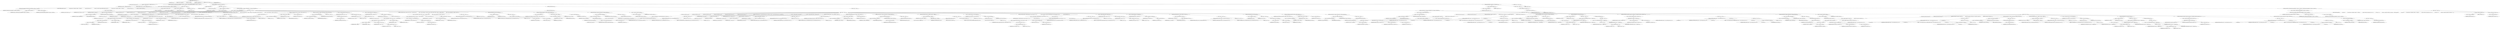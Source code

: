 digraph "TIFFAdvanceDirectory" {  
"43982" [label = <(METHOD,TIFFAdvanceDirectory)<SUB>1815</SUB>> ]
"43983" [label = <(PARAM,TIFF *tif)<SUB>1815</SUB>> ]
"43984" [label = <(PARAM,uint64_t *nextdiroff)<SUB>1815</SUB>> ]
"43985" [label = <(PARAM,uint64_t *off)<SUB>1815</SUB>> ]
"43986" [label = <(PARAM,tdir_t *nextdirnum)<SUB>1816</SUB>> ]
"43987" [label = <(BLOCK,&lt;empty&gt;,&lt;empty&gt;)<SUB>1817</SUB>> ]
"43988" [label = <(LOCAL,constchar[] module: char[])<SUB>1818</SUB>> ]
"43989" [label = <(&lt;operator&gt;.assignment,module[] = &quot;TIFFAdvanceDirectory&quot;)<SUB>1818</SUB>> ]
"43990" [label = <(IDENTIFIER,module,module[] = &quot;TIFFAdvanceDirectory&quot;)<SUB>1818</SUB>> ]
"43991" [label = <(LITERAL,&quot;TIFFAdvanceDirectory&quot;,module[] = &quot;TIFFAdvanceDirectory&quot;)<SUB>1818</SUB>> ]
"43992" [label = <(CONTROL_STRUCTURE,if (!_TIFFCheckDirNumberAndOffset(tif, *nextdirnum, *nextdiroff)),if (!_TIFFCheckDirNumberAndOffset(tif, *nextdirnum, *nextdiroff)))<SUB>1821</SUB>> ]
"43993" [label = <(&lt;operator&gt;.logicalNot,!_TIFFCheckDirNumberAndOffset(tif, *nextdirnum, *nextdiroff))<SUB>1821</SUB>> ]
"43994" [label = <(_TIFFCheckDirNumberAndOffset,_TIFFCheckDirNumberAndOffset(tif, *nextdirnum, *nextdiroff))<SUB>1821</SUB>> ]
"43995" [label = <(IDENTIFIER,tif,_TIFFCheckDirNumberAndOffset(tif, *nextdirnum, *nextdiroff))<SUB>1821</SUB>> ]
"43996" [label = <(&lt;operator&gt;.indirection,*nextdirnum)<SUB>1821</SUB>> ]
"43997" [label = <(IDENTIFIER,nextdirnum,_TIFFCheckDirNumberAndOffset(tif, *nextdirnum, *nextdiroff))<SUB>1821</SUB>> ]
"43998" [label = <(&lt;operator&gt;.indirection,*nextdiroff)<SUB>1821</SUB>> ]
"43999" [label = <(IDENTIFIER,nextdiroff,_TIFFCheckDirNumberAndOffset(tif, *nextdirnum, *nextdiroff))<SUB>1821</SUB>> ]
"44000" [label = <(BLOCK,&lt;empty&gt;,&lt;empty&gt;)<SUB>1822</SUB>> ]
"44001" [label = <(UNKNOWN,TIFFErrorExtR(tif, module,\012                      &quot;Starting directory %u at offset 0x%&quot; PRIx64 &quot; (%&quot; PRIu64\012                      &quot;) might cause an IFD loop&quot;,\012                      *nextdirnum, *nextdiroff, *nextdiroff);,TIFFErrorExtR(tif, module,\012                      &quot;Starting directory %u at offset 0x%&quot; PRIx64 &quot; (%&quot; PRIu64\012                      &quot;) might cause an IFD loop&quot;,\012                      *nextdirnum, *nextdiroff, *nextdiroff);)<SUB>1823</SUB>> ]
"44002" [label = <(&lt;operator&gt;.assignment,*nextdiroff = 0)<SUB>1827</SUB>> ]
"44003" [label = <(&lt;operator&gt;.indirection,*nextdiroff)<SUB>1827</SUB>> ]
"44004" [label = <(IDENTIFIER,nextdiroff,*nextdiroff = 0)<SUB>1827</SUB>> ]
"44005" [label = <(LITERAL,0,*nextdiroff = 0)<SUB>1827</SUB>> ]
"44006" [label = <(&lt;operator&gt;.assignment,*nextdirnum = 0)<SUB>1828</SUB>> ]
"44007" [label = <(&lt;operator&gt;.indirection,*nextdirnum)<SUB>1828</SUB>> ]
"44008" [label = <(IDENTIFIER,nextdirnum,*nextdirnum = 0)<SUB>1828</SUB>> ]
"44009" [label = <(LITERAL,0,*nextdirnum = 0)<SUB>1828</SUB>> ]
"44010" [label = <(RETURN,return (0);,return (0);)<SUB>1829</SUB>> ]
"44011" [label = <(LITERAL,0,return (0);)<SUB>1829</SUB>> ]
"44012" [label = <(CONTROL_STRUCTURE,if (isMapped(tif)),if (isMapped(tif)))<SUB>1832</SUB>> ]
"44013" [label = <(isMapped,isMapped(tif))<SUB>1832</SUB>> ]
"44014" [label = <(IDENTIFIER,tif,isMapped(tif))<SUB>1832</SUB>> ]
"44015" [label = <(BLOCK,&lt;empty&gt;,&lt;empty&gt;)<SUB>1833</SUB>> ]
"44016" [label = <(LOCAL,uint64_t poff: uint64_t)<SUB>1834</SUB>> ]
"44017" [label = <(&lt;operator&gt;.assignment,poff = *nextdiroff)<SUB>1834</SUB>> ]
"44018" [label = <(IDENTIFIER,poff,poff = *nextdiroff)<SUB>1834</SUB>> ]
"44019" [label = <(&lt;operator&gt;.indirection,*nextdiroff)<SUB>1834</SUB>> ]
"44020" [label = <(IDENTIFIER,nextdiroff,poff = *nextdiroff)<SUB>1834</SUB>> ]
"44021" [label = <(CONTROL_STRUCTURE,if (!(tif-&gt;tif_flags &amp; TIFF_BIGTIFF)),if (!(tif-&gt;tif_flags &amp; TIFF_BIGTIFF)))<SUB>1835</SUB>> ]
"44022" [label = <(&lt;operator&gt;.logicalNot,!(tif-&gt;tif_flags &amp; TIFF_BIGTIFF))<SUB>1835</SUB>> ]
"44023" [label = <(&lt;operator&gt;.and,tif-&gt;tif_flags &amp; TIFF_BIGTIFF)<SUB>1835</SUB>> ]
"44024" [label = <(&lt;operator&gt;.indirectFieldAccess,tif-&gt;tif_flags)<SUB>1835</SUB>> ]
"44025" [label = <(IDENTIFIER,tif,tif-&gt;tif_flags &amp; TIFF_BIGTIFF)<SUB>1835</SUB>> ]
"44026" [label = <(FIELD_IDENTIFIER,tif_flags,tif_flags)<SUB>1835</SUB>> ]
"44027" [label = <(IDENTIFIER,TIFF_BIGTIFF,tif-&gt;tif_flags &amp; TIFF_BIGTIFF)<SUB>1835</SUB>> ]
"44028" [label = <(BLOCK,&lt;empty&gt;,&lt;empty&gt;)<SUB>1836</SUB>> ]
"44029" [label = <(LOCAL,tmsize_t poffa: tmsize_t)<SUB>1837</SUB>> ]
"44030" [label = <(LOCAL,tmsize_t poffb: tmsize_t)<SUB>1837</SUB>> ]
"44031" [label = <(LOCAL,tmsize_t poffc: tmsize_t)<SUB>1837</SUB>> ]
"44032" [label = <(LOCAL,tmsize_t poffd: tmsize_t)<SUB>1837</SUB>> ]
"44033" [label = <(LOCAL,uint16_t dircount: uint16_t)<SUB>1838</SUB>> ]
"44034" [label = <(LOCAL,uint32_t nextdir32: uint32_t)<SUB>1839</SUB>> ]
"44035" [label = <(&lt;operator&gt;.assignment,poffa = (tmsize_t)poff)<SUB>1840</SUB>> ]
"44036" [label = <(IDENTIFIER,poffa,poffa = (tmsize_t)poff)<SUB>1840</SUB>> ]
"44037" [label = <(&lt;operator&gt;.cast,(tmsize_t)poff)<SUB>1840</SUB>> ]
"44038" [label = <(UNKNOWN,tmsize_t,tmsize_t)<SUB>1840</SUB>> ]
"44039" [label = <(IDENTIFIER,poff,(tmsize_t)poff)<SUB>1840</SUB>> ]
"44040" [label = <(&lt;operator&gt;.assignment,poffb = poffa + sizeof(uint16_t))<SUB>1841</SUB>> ]
"44041" [label = <(IDENTIFIER,poffb,poffb = poffa + sizeof(uint16_t))<SUB>1841</SUB>> ]
"44042" [label = <(&lt;operator&gt;.addition,poffa + sizeof(uint16_t))<SUB>1841</SUB>> ]
"44043" [label = <(IDENTIFIER,poffa,poffa + sizeof(uint16_t))<SUB>1841</SUB>> ]
"44044" [label = <(&lt;operator&gt;.sizeOf,sizeof(uint16_t))<SUB>1841</SUB>> ]
"44045" [label = <(IDENTIFIER,uint16_t,sizeof(uint16_t))<SUB>1841</SUB>> ]
"44046" [label = <(CONTROL_STRUCTURE,if (((uint64_t)poffa != poff) || (poffb &lt; poffa) ||\012                (poffb &lt; (tmsize_t)sizeof(uint16_t)) || (poffb &gt; tif-&gt;tif_size)),if (((uint64_t)poffa != poff) || (poffb &lt; poffa) ||\012                (poffb &lt; (tmsize_t)sizeof(uint16_t)) || (poffb &gt; tif-&gt;tif_size)))<SUB>1842</SUB>> ]
"44047" [label = <(&lt;operator&gt;.logicalOr,((uint64_t)poffa != poff) || (poffb &lt; poffa) ||\012                (poffb &lt; (tmsize_t)sizeof(uint16_t)) || (poffb &gt; tif-&gt;tif_size))<SUB>1842</SUB>> ]
"44048" [label = <(&lt;operator&gt;.logicalOr,((uint64_t)poffa != poff) || (poffb &lt; poffa) ||\012                (poffb &lt; (tmsize_t)sizeof(uint16_t)))<SUB>1842</SUB>> ]
"44049" [label = <(&lt;operator&gt;.logicalOr,((uint64_t)poffa != poff) || (poffb &lt; poffa))<SUB>1842</SUB>> ]
"44050" [label = <(&lt;operator&gt;.notEquals,(uint64_t)poffa != poff)<SUB>1842</SUB>> ]
"44051" [label = <(&lt;operator&gt;.cast,(uint64_t)poffa)<SUB>1842</SUB>> ]
"44052" [label = <(UNKNOWN,uint64_t,uint64_t)<SUB>1842</SUB>> ]
"44053" [label = <(IDENTIFIER,poffa,(uint64_t)poffa)<SUB>1842</SUB>> ]
"44054" [label = <(IDENTIFIER,poff,(uint64_t)poffa != poff)<SUB>1842</SUB>> ]
"44055" [label = <(&lt;operator&gt;.lessThan,poffb &lt; poffa)<SUB>1842</SUB>> ]
"44056" [label = <(IDENTIFIER,poffb,poffb &lt; poffa)<SUB>1842</SUB>> ]
"44057" [label = <(IDENTIFIER,poffa,poffb &lt; poffa)<SUB>1842</SUB>> ]
"44058" [label = <(&lt;operator&gt;.lessThan,poffb &lt; (tmsize_t)sizeof(uint16_t))<SUB>1843</SUB>> ]
"44059" [label = <(IDENTIFIER,poffb,poffb &lt; (tmsize_t)sizeof(uint16_t))<SUB>1843</SUB>> ]
"44060" [label = <(&lt;operator&gt;.cast,(tmsize_t)sizeof(uint16_t))<SUB>1843</SUB>> ]
"44061" [label = <(UNKNOWN,tmsize_t,tmsize_t)<SUB>1843</SUB>> ]
"44062" [label = <(&lt;operator&gt;.sizeOf,sizeof(uint16_t))<SUB>1843</SUB>> ]
"44063" [label = <(IDENTIFIER,uint16_t,sizeof(uint16_t))<SUB>1843</SUB>> ]
"44064" [label = <(&lt;operator&gt;.greaterThan,poffb &gt; tif-&gt;tif_size)<SUB>1843</SUB>> ]
"44065" [label = <(IDENTIFIER,poffb,poffb &gt; tif-&gt;tif_size)<SUB>1843</SUB>> ]
"44066" [label = <(&lt;operator&gt;.indirectFieldAccess,tif-&gt;tif_size)<SUB>1843</SUB>> ]
"44067" [label = <(IDENTIFIER,tif,poffb &gt; tif-&gt;tif_size)<SUB>1843</SUB>> ]
"44068" [label = <(FIELD_IDENTIFIER,tif_size,tif_size)<SUB>1843</SUB>> ]
"44069" [label = <(BLOCK,&lt;empty&gt;,&lt;empty&gt;)<SUB>1844</SUB>> ]
"44070" [label = <(TIFFErrorExtR,TIFFErrorExtR(tif, module, &quot;Error fetching directory count&quot;))<SUB>1845</SUB>> ]
"44071" [label = <(IDENTIFIER,tif,TIFFErrorExtR(tif, module, &quot;Error fetching directory count&quot;))<SUB>1845</SUB>> ]
"44072" [label = <(IDENTIFIER,module,TIFFErrorExtR(tif, module, &quot;Error fetching directory count&quot;))<SUB>1845</SUB>> ]
"44073" [label = <(LITERAL,&quot;Error fetching directory count&quot;,TIFFErrorExtR(tif, module, &quot;Error fetching directory count&quot;))<SUB>1845</SUB>> ]
"44074" [label = <(&lt;operator&gt;.assignment,*nextdiroff = 0)<SUB>1846</SUB>> ]
"44075" [label = <(&lt;operator&gt;.indirection,*nextdiroff)<SUB>1846</SUB>> ]
"44076" [label = <(IDENTIFIER,nextdiroff,*nextdiroff = 0)<SUB>1846</SUB>> ]
"44077" [label = <(LITERAL,0,*nextdiroff = 0)<SUB>1846</SUB>> ]
"44078" [label = <(RETURN,return (0);,return (0);)<SUB>1847</SUB>> ]
"44079" [label = <(LITERAL,0,return (0);)<SUB>1847</SUB>> ]
"44080" [label = <(_TIFFmemcpy,_TIFFmemcpy(&amp;dircount, tif-&gt;tif_base + poffa, sizeof(uint16_t)))<SUB>1849</SUB>> ]
"44081" [label = <(&lt;operator&gt;.addressOf,&amp;dircount)<SUB>1849</SUB>> ]
"44082" [label = <(IDENTIFIER,dircount,_TIFFmemcpy(&amp;dircount, tif-&gt;tif_base + poffa, sizeof(uint16_t)))<SUB>1849</SUB>> ]
"44083" [label = <(&lt;operator&gt;.addition,tif-&gt;tif_base + poffa)<SUB>1849</SUB>> ]
"44084" [label = <(&lt;operator&gt;.indirectFieldAccess,tif-&gt;tif_base)<SUB>1849</SUB>> ]
"44085" [label = <(IDENTIFIER,tif,tif-&gt;tif_base + poffa)<SUB>1849</SUB>> ]
"44086" [label = <(FIELD_IDENTIFIER,tif_base,tif_base)<SUB>1849</SUB>> ]
"44087" [label = <(IDENTIFIER,poffa,tif-&gt;tif_base + poffa)<SUB>1849</SUB>> ]
"44088" [label = <(&lt;operator&gt;.sizeOf,sizeof(uint16_t))<SUB>1849</SUB>> ]
"44089" [label = <(IDENTIFIER,uint16_t,sizeof(uint16_t))<SUB>1849</SUB>> ]
"44090" [label = <(CONTROL_STRUCTURE,if (tif-&gt;tif_flags &amp; TIFF_SWAB),if (tif-&gt;tif_flags &amp; TIFF_SWAB))<SUB>1850</SUB>> ]
"44091" [label = <(&lt;operator&gt;.and,tif-&gt;tif_flags &amp; TIFF_SWAB)<SUB>1850</SUB>> ]
"44092" [label = <(&lt;operator&gt;.indirectFieldAccess,tif-&gt;tif_flags)<SUB>1850</SUB>> ]
"44093" [label = <(IDENTIFIER,tif,tif-&gt;tif_flags &amp; TIFF_SWAB)<SUB>1850</SUB>> ]
"44094" [label = <(FIELD_IDENTIFIER,tif_flags,tif_flags)<SUB>1850</SUB>> ]
"44095" [label = <(IDENTIFIER,TIFF_SWAB,tif-&gt;tif_flags &amp; TIFF_SWAB)<SUB>1850</SUB>> ]
"44096" [label = <(BLOCK,&lt;empty&gt;,&lt;empty&gt;)<SUB>1851</SUB>> ]
"44097" [label = <(TIFFSwabShort,TIFFSwabShort(&amp;dircount))<SUB>1851</SUB>> ]
"44098" [label = <(&lt;operator&gt;.addressOf,&amp;dircount)<SUB>1851</SUB>> ]
"44099" [label = <(IDENTIFIER,dircount,TIFFSwabShort(&amp;dircount))<SUB>1851</SUB>> ]
"44100" [label = <(&lt;operator&gt;.assignment,poffc = poffb + dircount * 12)<SUB>1852</SUB>> ]
"44101" [label = <(IDENTIFIER,poffc,poffc = poffb + dircount * 12)<SUB>1852</SUB>> ]
"44102" [label = <(&lt;operator&gt;.addition,poffb + dircount * 12)<SUB>1852</SUB>> ]
"44103" [label = <(IDENTIFIER,poffb,poffb + dircount * 12)<SUB>1852</SUB>> ]
"44104" [label = <(&lt;operator&gt;.multiplication,dircount * 12)<SUB>1852</SUB>> ]
"44105" [label = <(IDENTIFIER,dircount,dircount * 12)<SUB>1852</SUB>> ]
"44106" [label = <(LITERAL,12,dircount * 12)<SUB>1852</SUB>> ]
"44107" [label = <(&lt;operator&gt;.assignment,poffd = poffc + sizeof(uint32_t))<SUB>1853</SUB>> ]
"44108" [label = <(IDENTIFIER,poffd,poffd = poffc + sizeof(uint32_t))<SUB>1853</SUB>> ]
"44109" [label = <(&lt;operator&gt;.addition,poffc + sizeof(uint32_t))<SUB>1853</SUB>> ]
"44110" [label = <(IDENTIFIER,poffc,poffc + sizeof(uint32_t))<SUB>1853</SUB>> ]
"44111" [label = <(&lt;operator&gt;.sizeOf,sizeof(uint32_t))<SUB>1853</SUB>> ]
"44112" [label = <(IDENTIFIER,uint32_t,sizeof(uint32_t))<SUB>1853</SUB>> ]
"44113" [label = <(CONTROL_STRUCTURE,if ((poffc &lt; poffb) || (poffc &lt; dircount * 12) || (poffd &lt; poffc) ||\012                (poffd &lt; (tmsize_t)sizeof(uint32_t)) || (poffd &gt; tif-&gt;tif_size)),if ((poffc &lt; poffb) || (poffc &lt; dircount * 12) || (poffd &lt; poffc) ||\012                (poffd &lt; (tmsize_t)sizeof(uint32_t)) || (poffd &gt; tif-&gt;tif_size)))<SUB>1854</SUB>> ]
"44114" [label = <(&lt;operator&gt;.logicalOr,(poffc &lt; poffb) || (poffc &lt; dircount * 12) || (poffd &lt; poffc) ||\012                (poffd &lt; (tmsize_t)sizeof(uint32_t)) || (poffd &gt; tif-&gt;tif_size))<SUB>1854</SUB>> ]
"44115" [label = <(&lt;operator&gt;.logicalOr,(poffc &lt; poffb) || (poffc &lt; dircount * 12) || (poffd &lt; poffc) ||\012                (poffd &lt; (tmsize_t)sizeof(uint32_t)))<SUB>1854</SUB>> ]
"44116" [label = <(&lt;operator&gt;.logicalOr,(poffc &lt; poffb) || (poffc &lt; dircount * 12) || (poffd &lt; poffc))<SUB>1854</SUB>> ]
"44117" [label = <(&lt;operator&gt;.logicalOr,(poffc &lt; poffb) || (poffc &lt; dircount * 12))<SUB>1854</SUB>> ]
"44118" [label = <(&lt;operator&gt;.lessThan,poffc &lt; poffb)<SUB>1854</SUB>> ]
"44119" [label = <(IDENTIFIER,poffc,poffc &lt; poffb)<SUB>1854</SUB>> ]
"44120" [label = <(IDENTIFIER,poffb,poffc &lt; poffb)<SUB>1854</SUB>> ]
"44121" [label = <(&lt;operator&gt;.lessThan,poffc &lt; dircount * 12)<SUB>1854</SUB>> ]
"44122" [label = <(IDENTIFIER,poffc,poffc &lt; dircount * 12)<SUB>1854</SUB>> ]
"44123" [label = <(&lt;operator&gt;.multiplication,dircount * 12)<SUB>1854</SUB>> ]
"44124" [label = <(IDENTIFIER,dircount,dircount * 12)<SUB>1854</SUB>> ]
"44125" [label = <(LITERAL,12,dircount * 12)<SUB>1854</SUB>> ]
"44126" [label = <(&lt;operator&gt;.lessThan,poffd &lt; poffc)<SUB>1854</SUB>> ]
"44127" [label = <(IDENTIFIER,poffd,poffd &lt; poffc)<SUB>1854</SUB>> ]
"44128" [label = <(IDENTIFIER,poffc,poffd &lt; poffc)<SUB>1854</SUB>> ]
"44129" [label = <(&lt;operator&gt;.lessThan,poffd &lt; (tmsize_t)sizeof(uint32_t))<SUB>1855</SUB>> ]
"44130" [label = <(IDENTIFIER,poffd,poffd &lt; (tmsize_t)sizeof(uint32_t))<SUB>1855</SUB>> ]
"44131" [label = <(&lt;operator&gt;.cast,(tmsize_t)sizeof(uint32_t))<SUB>1855</SUB>> ]
"44132" [label = <(UNKNOWN,tmsize_t,tmsize_t)<SUB>1855</SUB>> ]
"44133" [label = <(&lt;operator&gt;.sizeOf,sizeof(uint32_t))<SUB>1855</SUB>> ]
"44134" [label = <(IDENTIFIER,uint32_t,sizeof(uint32_t))<SUB>1855</SUB>> ]
"44135" [label = <(&lt;operator&gt;.greaterThan,poffd &gt; tif-&gt;tif_size)<SUB>1855</SUB>> ]
"44136" [label = <(IDENTIFIER,poffd,poffd &gt; tif-&gt;tif_size)<SUB>1855</SUB>> ]
"44137" [label = <(&lt;operator&gt;.indirectFieldAccess,tif-&gt;tif_size)<SUB>1855</SUB>> ]
"44138" [label = <(IDENTIFIER,tif,poffd &gt; tif-&gt;tif_size)<SUB>1855</SUB>> ]
"44139" [label = <(FIELD_IDENTIFIER,tif_size,tif_size)<SUB>1855</SUB>> ]
"44140" [label = <(BLOCK,&lt;empty&gt;,&lt;empty&gt;)<SUB>1856</SUB>> ]
"44141" [label = <(TIFFErrorExtR,TIFFErrorExtR(tif, module, &quot;Error fetching directory link&quot;))<SUB>1857</SUB>> ]
"44142" [label = <(IDENTIFIER,tif,TIFFErrorExtR(tif, module, &quot;Error fetching directory link&quot;))<SUB>1857</SUB>> ]
"44143" [label = <(IDENTIFIER,module,TIFFErrorExtR(tif, module, &quot;Error fetching directory link&quot;))<SUB>1857</SUB>> ]
"44144" [label = <(LITERAL,&quot;Error fetching directory link&quot;,TIFFErrorExtR(tif, module, &quot;Error fetching directory link&quot;))<SUB>1857</SUB>> ]
"44145" [label = <(RETURN,return (0);,return (0);)<SUB>1858</SUB>> ]
"44146" [label = <(LITERAL,0,return (0);)<SUB>1858</SUB>> ]
"44147" [label = <(CONTROL_STRUCTURE,if (off != NULL),if (off != NULL))<SUB>1860</SUB>> ]
"44148" [label = <(&lt;operator&gt;.notEquals,off != NULL)<SUB>1860</SUB>> ]
"44149" [label = <(IDENTIFIER,off,off != NULL)<SUB>1860</SUB>> ]
"44150" [label = <(IDENTIFIER,NULL,off != NULL)<SUB>1860</SUB>> ]
"44151" [label = <(BLOCK,&lt;empty&gt;,&lt;empty&gt;)<SUB>1861</SUB>> ]
"44152" [label = <(&lt;operator&gt;.assignment,*off = (uint64_t)poffc)<SUB>1861</SUB>> ]
"44153" [label = <(&lt;operator&gt;.indirection,*off)<SUB>1861</SUB>> ]
"44154" [label = <(IDENTIFIER,off,*off = (uint64_t)poffc)<SUB>1861</SUB>> ]
"44155" [label = <(&lt;operator&gt;.cast,(uint64_t)poffc)<SUB>1861</SUB>> ]
"44156" [label = <(UNKNOWN,uint64_t,uint64_t)<SUB>1861</SUB>> ]
"44157" [label = <(IDENTIFIER,poffc,(uint64_t)poffc)<SUB>1861</SUB>> ]
"44158" [label = <(_TIFFmemcpy,_TIFFmemcpy(&amp;nextdir32, tif-&gt;tif_base + poffc, sizeof(uint32_t)))<SUB>1862</SUB>> ]
"44159" [label = <(&lt;operator&gt;.addressOf,&amp;nextdir32)<SUB>1862</SUB>> ]
"44160" [label = <(IDENTIFIER,nextdir32,_TIFFmemcpy(&amp;nextdir32, tif-&gt;tif_base + poffc, sizeof(uint32_t)))<SUB>1862</SUB>> ]
"44161" [label = <(&lt;operator&gt;.addition,tif-&gt;tif_base + poffc)<SUB>1862</SUB>> ]
"44162" [label = <(&lt;operator&gt;.indirectFieldAccess,tif-&gt;tif_base)<SUB>1862</SUB>> ]
"44163" [label = <(IDENTIFIER,tif,tif-&gt;tif_base + poffc)<SUB>1862</SUB>> ]
"44164" [label = <(FIELD_IDENTIFIER,tif_base,tif_base)<SUB>1862</SUB>> ]
"44165" [label = <(IDENTIFIER,poffc,tif-&gt;tif_base + poffc)<SUB>1862</SUB>> ]
"44166" [label = <(&lt;operator&gt;.sizeOf,sizeof(uint32_t))<SUB>1862</SUB>> ]
"44167" [label = <(IDENTIFIER,uint32_t,sizeof(uint32_t))<SUB>1862</SUB>> ]
"44168" [label = <(CONTROL_STRUCTURE,if (tif-&gt;tif_flags &amp; TIFF_SWAB),if (tif-&gt;tif_flags &amp; TIFF_SWAB))<SUB>1863</SUB>> ]
"44169" [label = <(&lt;operator&gt;.and,tif-&gt;tif_flags &amp; TIFF_SWAB)<SUB>1863</SUB>> ]
"44170" [label = <(&lt;operator&gt;.indirectFieldAccess,tif-&gt;tif_flags)<SUB>1863</SUB>> ]
"44171" [label = <(IDENTIFIER,tif,tif-&gt;tif_flags &amp; TIFF_SWAB)<SUB>1863</SUB>> ]
"44172" [label = <(FIELD_IDENTIFIER,tif_flags,tif_flags)<SUB>1863</SUB>> ]
"44173" [label = <(IDENTIFIER,TIFF_SWAB,tif-&gt;tif_flags &amp; TIFF_SWAB)<SUB>1863</SUB>> ]
"44174" [label = <(BLOCK,&lt;empty&gt;,&lt;empty&gt;)<SUB>1864</SUB>> ]
"44175" [label = <(TIFFSwabLong,TIFFSwabLong(&amp;nextdir32))<SUB>1864</SUB>> ]
"44176" [label = <(&lt;operator&gt;.addressOf,&amp;nextdir32)<SUB>1864</SUB>> ]
"44177" [label = <(IDENTIFIER,nextdir32,TIFFSwabLong(&amp;nextdir32))<SUB>1864</SUB>> ]
"44178" [label = <(&lt;operator&gt;.assignment,*nextdiroff = nextdir32)<SUB>1865</SUB>> ]
"44179" [label = <(&lt;operator&gt;.indirection,*nextdiroff)<SUB>1865</SUB>> ]
"44180" [label = <(IDENTIFIER,nextdiroff,*nextdiroff = nextdir32)<SUB>1865</SUB>> ]
"44181" [label = <(IDENTIFIER,nextdir32,*nextdiroff = nextdir32)<SUB>1865</SUB>> ]
"44182" [label = <(CONTROL_STRUCTURE,else,else)<SUB>1868</SUB>> ]
"44183" [label = <(BLOCK,&lt;empty&gt;,&lt;empty&gt;)<SUB>1868</SUB>> ]
"44184" [label = <(LOCAL,tmsize_t poffa: tmsize_t)<SUB>1869</SUB>> ]
"44185" [label = <(LOCAL,tmsize_t poffb: tmsize_t)<SUB>1869</SUB>> ]
"44186" [label = <(LOCAL,tmsize_t poffc: tmsize_t)<SUB>1869</SUB>> ]
"44187" [label = <(LOCAL,tmsize_t poffd: tmsize_t)<SUB>1869</SUB>> ]
"44188" [label = <(LOCAL,uint64_t dircount64: uint64_t)<SUB>1870</SUB>> ]
"44189" [label = <(LOCAL,uint16_t dircount16: uint16_t)<SUB>1871</SUB>> ]
"44190" [label = <(CONTROL_STRUCTURE,if (poff &gt; (uint64_t)TIFF_TMSIZE_T_MAX - sizeof(uint64_t)),if (poff &gt; (uint64_t)TIFF_TMSIZE_T_MAX - sizeof(uint64_t)))<SUB>1872</SUB>> ]
"44191" [label = <(&lt;operator&gt;.greaterThan,poff &gt; (uint64_t)TIFF_TMSIZE_T_MAX - sizeof(uint64_t))<SUB>1872</SUB>> ]
"44192" [label = <(IDENTIFIER,poff,poff &gt; (uint64_t)TIFF_TMSIZE_T_MAX - sizeof(uint64_t))<SUB>1872</SUB>> ]
"44193" [label = <(&lt;operator&gt;.subtraction,(uint64_t)TIFF_TMSIZE_T_MAX - sizeof(uint64_t))<SUB>1872</SUB>> ]
"44194" [label = <(&lt;operator&gt;.cast,(uint64_t)TIFF_TMSIZE_T_MAX)<SUB>1872</SUB>> ]
"44195" [label = <(UNKNOWN,uint64_t,uint64_t)<SUB>1872</SUB>> ]
"44196" [label = <(IDENTIFIER,TIFF_TMSIZE_T_MAX,(uint64_t)TIFF_TMSIZE_T_MAX)<SUB>1872</SUB>> ]
"44197" [label = <(&lt;operator&gt;.sizeOf,sizeof(uint64_t))<SUB>1872</SUB>> ]
"44198" [label = <(IDENTIFIER,uint64_t,sizeof(uint64_t))<SUB>1872</SUB>> ]
"44199" [label = <(BLOCK,&lt;empty&gt;,&lt;empty&gt;)<SUB>1873</SUB>> ]
"44200" [label = <(TIFFErrorExtR,TIFFErrorExtR(tif, module, &quot;Error fetching directory count&quot;))<SUB>1874</SUB>> ]
"44201" [label = <(IDENTIFIER,tif,TIFFErrorExtR(tif, module, &quot;Error fetching directory count&quot;))<SUB>1874</SUB>> ]
"44202" [label = <(IDENTIFIER,module,TIFFErrorExtR(tif, module, &quot;Error fetching directory count&quot;))<SUB>1874</SUB>> ]
"44203" [label = <(LITERAL,&quot;Error fetching directory count&quot;,TIFFErrorExtR(tif, module, &quot;Error fetching directory count&quot;))<SUB>1874</SUB>> ]
"44204" [label = <(RETURN,return (0);,return (0);)<SUB>1875</SUB>> ]
"44205" [label = <(LITERAL,0,return (0);)<SUB>1875</SUB>> ]
"44206" [label = <(&lt;operator&gt;.assignment,poffa = (tmsize_t)poff)<SUB>1877</SUB>> ]
"44207" [label = <(IDENTIFIER,poffa,poffa = (tmsize_t)poff)<SUB>1877</SUB>> ]
"44208" [label = <(&lt;operator&gt;.cast,(tmsize_t)poff)<SUB>1877</SUB>> ]
"44209" [label = <(UNKNOWN,tmsize_t,tmsize_t)<SUB>1877</SUB>> ]
"44210" [label = <(IDENTIFIER,poff,(tmsize_t)poff)<SUB>1877</SUB>> ]
"44211" [label = <(&lt;operator&gt;.assignment,poffb = poffa + sizeof(uint64_t))<SUB>1878</SUB>> ]
"44212" [label = <(IDENTIFIER,poffb,poffb = poffa + sizeof(uint64_t))<SUB>1878</SUB>> ]
"44213" [label = <(&lt;operator&gt;.addition,poffa + sizeof(uint64_t))<SUB>1878</SUB>> ]
"44214" [label = <(IDENTIFIER,poffa,poffa + sizeof(uint64_t))<SUB>1878</SUB>> ]
"44215" [label = <(&lt;operator&gt;.sizeOf,sizeof(uint64_t))<SUB>1878</SUB>> ]
"44216" [label = <(IDENTIFIER,uint64_t,sizeof(uint64_t))<SUB>1878</SUB>> ]
"44217" [label = <(CONTROL_STRUCTURE,if (poffb &gt; tif-&gt;tif_size),if (poffb &gt; tif-&gt;tif_size))<SUB>1879</SUB>> ]
"44218" [label = <(&lt;operator&gt;.greaterThan,poffb &gt; tif-&gt;tif_size)<SUB>1879</SUB>> ]
"44219" [label = <(IDENTIFIER,poffb,poffb &gt; tif-&gt;tif_size)<SUB>1879</SUB>> ]
"44220" [label = <(&lt;operator&gt;.indirectFieldAccess,tif-&gt;tif_size)<SUB>1879</SUB>> ]
"44221" [label = <(IDENTIFIER,tif,poffb &gt; tif-&gt;tif_size)<SUB>1879</SUB>> ]
"44222" [label = <(FIELD_IDENTIFIER,tif_size,tif_size)<SUB>1879</SUB>> ]
"44223" [label = <(BLOCK,&lt;empty&gt;,&lt;empty&gt;)<SUB>1880</SUB>> ]
"44224" [label = <(TIFFErrorExtR,TIFFErrorExtR(tif, module, &quot;Error fetching directory count&quot;))<SUB>1881</SUB>> ]
"44225" [label = <(IDENTIFIER,tif,TIFFErrorExtR(tif, module, &quot;Error fetching directory count&quot;))<SUB>1881</SUB>> ]
"44226" [label = <(IDENTIFIER,module,TIFFErrorExtR(tif, module, &quot;Error fetching directory count&quot;))<SUB>1881</SUB>> ]
"44227" [label = <(LITERAL,&quot;Error fetching directory count&quot;,TIFFErrorExtR(tif, module, &quot;Error fetching directory count&quot;))<SUB>1881</SUB>> ]
"44228" [label = <(RETURN,return (0);,return (0);)<SUB>1882</SUB>> ]
"44229" [label = <(LITERAL,0,return (0);)<SUB>1882</SUB>> ]
"44230" [label = <(_TIFFmemcpy,_TIFFmemcpy(&amp;dircount64, tif-&gt;tif_base + poffa, sizeof(uint64_t)))<SUB>1884</SUB>> ]
"44231" [label = <(&lt;operator&gt;.addressOf,&amp;dircount64)<SUB>1884</SUB>> ]
"44232" [label = <(IDENTIFIER,dircount64,_TIFFmemcpy(&amp;dircount64, tif-&gt;tif_base + poffa, sizeof(uint64_t)))<SUB>1884</SUB>> ]
"44233" [label = <(&lt;operator&gt;.addition,tif-&gt;tif_base + poffa)<SUB>1884</SUB>> ]
"44234" [label = <(&lt;operator&gt;.indirectFieldAccess,tif-&gt;tif_base)<SUB>1884</SUB>> ]
"44235" [label = <(IDENTIFIER,tif,tif-&gt;tif_base + poffa)<SUB>1884</SUB>> ]
"44236" [label = <(FIELD_IDENTIFIER,tif_base,tif_base)<SUB>1884</SUB>> ]
"44237" [label = <(IDENTIFIER,poffa,tif-&gt;tif_base + poffa)<SUB>1884</SUB>> ]
"44238" [label = <(&lt;operator&gt;.sizeOf,sizeof(uint64_t))<SUB>1884</SUB>> ]
"44239" [label = <(IDENTIFIER,uint64_t,sizeof(uint64_t))<SUB>1884</SUB>> ]
"44240" [label = <(CONTROL_STRUCTURE,if (tif-&gt;tif_flags &amp; TIFF_SWAB),if (tif-&gt;tif_flags &amp; TIFF_SWAB))<SUB>1885</SUB>> ]
"44241" [label = <(&lt;operator&gt;.and,tif-&gt;tif_flags &amp; TIFF_SWAB)<SUB>1885</SUB>> ]
"44242" [label = <(&lt;operator&gt;.indirectFieldAccess,tif-&gt;tif_flags)<SUB>1885</SUB>> ]
"44243" [label = <(IDENTIFIER,tif,tif-&gt;tif_flags &amp; TIFF_SWAB)<SUB>1885</SUB>> ]
"44244" [label = <(FIELD_IDENTIFIER,tif_flags,tif_flags)<SUB>1885</SUB>> ]
"44245" [label = <(IDENTIFIER,TIFF_SWAB,tif-&gt;tif_flags &amp; TIFF_SWAB)<SUB>1885</SUB>> ]
"44246" [label = <(BLOCK,&lt;empty&gt;,&lt;empty&gt;)<SUB>1886</SUB>> ]
"44247" [label = <(TIFFSwabLong8,TIFFSwabLong8(&amp;dircount64))<SUB>1886</SUB>> ]
"44248" [label = <(&lt;operator&gt;.addressOf,&amp;dircount64)<SUB>1886</SUB>> ]
"44249" [label = <(IDENTIFIER,dircount64,TIFFSwabLong8(&amp;dircount64))<SUB>1886</SUB>> ]
"44250" [label = <(CONTROL_STRUCTURE,if (dircount64 &gt; 0xFFFF),if (dircount64 &gt; 0xFFFF))<SUB>1887</SUB>> ]
"44251" [label = <(&lt;operator&gt;.greaterThan,dircount64 &gt; 0xFFFF)<SUB>1887</SUB>> ]
"44252" [label = <(IDENTIFIER,dircount64,dircount64 &gt; 0xFFFF)<SUB>1887</SUB>> ]
"44253" [label = <(LITERAL,0xFFFF,dircount64 &gt; 0xFFFF)<SUB>1887</SUB>> ]
"44254" [label = <(BLOCK,&lt;empty&gt;,&lt;empty&gt;)<SUB>1888</SUB>> ]
"44255" [label = <(TIFFErrorExtR,TIFFErrorExtR(tif, module,\012                              &quot;Sanity check on directory count failed&quot;))<SUB>1889</SUB>> ]
"44256" [label = <(IDENTIFIER,tif,TIFFErrorExtR(tif, module,\012                              &quot;Sanity check on directory count failed&quot;))<SUB>1889</SUB>> ]
"44257" [label = <(IDENTIFIER,module,TIFFErrorExtR(tif, module,\012                              &quot;Sanity check on directory count failed&quot;))<SUB>1889</SUB>> ]
"44258" [label = <(LITERAL,&quot;Sanity check on directory count failed&quot;,TIFFErrorExtR(tif, module,\012                              &quot;Sanity check on directory count failed&quot;))<SUB>1890</SUB>> ]
"44259" [label = <(RETURN,return (0);,return (0);)<SUB>1891</SUB>> ]
"44260" [label = <(LITERAL,0,return (0);)<SUB>1891</SUB>> ]
"44261" [label = <(&lt;operator&gt;.assignment,dircount16 = (uint16_t)dircount64)<SUB>1893</SUB>> ]
"44262" [label = <(IDENTIFIER,dircount16,dircount16 = (uint16_t)dircount64)<SUB>1893</SUB>> ]
"44263" [label = <(&lt;operator&gt;.cast,(uint16_t)dircount64)<SUB>1893</SUB>> ]
"44264" [label = <(UNKNOWN,uint16_t,uint16_t)<SUB>1893</SUB>> ]
"44265" [label = <(IDENTIFIER,dircount64,(uint16_t)dircount64)<SUB>1893</SUB>> ]
"44266" [label = <(CONTROL_STRUCTURE,if (poffb &gt; TIFF_TMSIZE_T_MAX - (tmsize_t)(dircount16 * 20) -\012                            (tmsize_t)sizeof(uint64_t)),if (poffb &gt; TIFF_TMSIZE_T_MAX - (tmsize_t)(dircount16 * 20) -\012                            (tmsize_t)sizeof(uint64_t)))<SUB>1894</SUB>> ]
"44267" [label = <(&lt;operator&gt;.greaterThan,poffb &gt; TIFF_TMSIZE_T_MAX - (tmsize_t)(dircount16 * 20) -\012                            (tmsize_t)sizeof(uint64_t))<SUB>1894</SUB>> ]
"44268" [label = <(IDENTIFIER,poffb,poffb &gt; TIFF_TMSIZE_T_MAX - (tmsize_t)(dircount16 * 20) -\012                            (tmsize_t)sizeof(uint64_t))<SUB>1894</SUB>> ]
"44269" [label = <(&lt;operator&gt;.subtraction,TIFF_TMSIZE_T_MAX - (tmsize_t)(dircount16 * 20) -\012                            (tmsize_t)sizeof(uint64_t))<SUB>1894</SUB>> ]
"44270" [label = <(&lt;operator&gt;.subtraction,TIFF_TMSIZE_T_MAX - (tmsize_t)(dircount16 * 20))<SUB>1894</SUB>> ]
"44271" [label = <(IDENTIFIER,TIFF_TMSIZE_T_MAX,TIFF_TMSIZE_T_MAX - (tmsize_t)(dircount16 * 20))<SUB>1894</SUB>> ]
"44272" [label = <(tmsize_t,(tmsize_t)(dircount16 * 20))<SUB>1894</SUB>> ]
"44273" [label = <(&lt;operator&gt;.multiplication,dircount16 * 20)<SUB>1894</SUB>> ]
"44274" [label = <(IDENTIFIER,dircount16,dircount16 * 20)<SUB>1894</SUB>> ]
"44275" [label = <(LITERAL,20,dircount16 * 20)<SUB>1894</SUB>> ]
"44276" [label = <(&lt;operator&gt;.cast,(tmsize_t)sizeof(uint64_t))<SUB>1895</SUB>> ]
"44277" [label = <(UNKNOWN,tmsize_t,tmsize_t)<SUB>1895</SUB>> ]
"44278" [label = <(&lt;operator&gt;.sizeOf,sizeof(uint64_t))<SUB>1895</SUB>> ]
"44279" [label = <(IDENTIFIER,uint64_t,sizeof(uint64_t))<SUB>1895</SUB>> ]
"44280" [label = <(BLOCK,&lt;empty&gt;,&lt;empty&gt;)<SUB>1896</SUB>> ]
"44281" [label = <(TIFFErrorExtR,TIFFErrorExtR(tif, module, &quot;Error fetching directory link&quot;))<SUB>1897</SUB>> ]
"44282" [label = <(IDENTIFIER,tif,TIFFErrorExtR(tif, module, &quot;Error fetching directory link&quot;))<SUB>1897</SUB>> ]
"44283" [label = <(IDENTIFIER,module,TIFFErrorExtR(tif, module, &quot;Error fetching directory link&quot;))<SUB>1897</SUB>> ]
"44284" [label = <(LITERAL,&quot;Error fetching directory link&quot;,TIFFErrorExtR(tif, module, &quot;Error fetching directory link&quot;))<SUB>1897</SUB>> ]
"44285" [label = <(RETURN,return (0);,return (0);)<SUB>1898</SUB>> ]
"44286" [label = <(LITERAL,0,return (0);)<SUB>1898</SUB>> ]
"44287" [label = <(&lt;operator&gt;.assignment,poffc = poffb + dircount16 * 20)<SUB>1900</SUB>> ]
"44288" [label = <(IDENTIFIER,poffc,poffc = poffb + dircount16 * 20)<SUB>1900</SUB>> ]
"44289" [label = <(&lt;operator&gt;.addition,poffb + dircount16 * 20)<SUB>1900</SUB>> ]
"44290" [label = <(IDENTIFIER,poffb,poffb + dircount16 * 20)<SUB>1900</SUB>> ]
"44291" [label = <(&lt;operator&gt;.multiplication,dircount16 * 20)<SUB>1900</SUB>> ]
"44292" [label = <(IDENTIFIER,dircount16,dircount16 * 20)<SUB>1900</SUB>> ]
"44293" [label = <(LITERAL,20,dircount16 * 20)<SUB>1900</SUB>> ]
"44294" [label = <(&lt;operator&gt;.assignment,poffd = poffc + sizeof(uint64_t))<SUB>1901</SUB>> ]
"44295" [label = <(IDENTIFIER,poffd,poffd = poffc + sizeof(uint64_t))<SUB>1901</SUB>> ]
"44296" [label = <(&lt;operator&gt;.addition,poffc + sizeof(uint64_t))<SUB>1901</SUB>> ]
"44297" [label = <(IDENTIFIER,poffc,poffc + sizeof(uint64_t))<SUB>1901</SUB>> ]
"44298" [label = <(&lt;operator&gt;.sizeOf,sizeof(uint64_t))<SUB>1901</SUB>> ]
"44299" [label = <(IDENTIFIER,uint64_t,sizeof(uint64_t))<SUB>1901</SUB>> ]
"44300" [label = <(CONTROL_STRUCTURE,if (poffd &gt; tif-&gt;tif_size),if (poffd &gt; tif-&gt;tif_size))<SUB>1902</SUB>> ]
"44301" [label = <(&lt;operator&gt;.greaterThan,poffd &gt; tif-&gt;tif_size)<SUB>1902</SUB>> ]
"44302" [label = <(IDENTIFIER,poffd,poffd &gt; tif-&gt;tif_size)<SUB>1902</SUB>> ]
"44303" [label = <(&lt;operator&gt;.indirectFieldAccess,tif-&gt;tif_size)<SUB>1902</SUB>> ]
"44304" [label = <(IDENTIFIER,tif,poffd &gt; tif-&gt;tif_size)<SUB>1902</SUB>> ]
"44305" [label = <(FIELD_IDENTIFIER,tif_size,tif_size)<SUB>1902</SUB>> ]
"44306" [label = <(BLOCK,&lt;empty&gt;,&lt;empty&gt;)<SUB>1903</SUB>> ]
"44307" [label = <(TIFFErrorExtR,TIFFErrorExtR(tif, module, &quot;Error fetching directory link&quot;))<SUB>1904</SUB>> ]
"44308" [label = <(IDENTIFIER,tif,TIFFErrorExtR(tif, module, &quot;Error fetching directory link&quot;))<SUB>1904</SUB>> ]
"44309" [label = <(IDENTIFIER,module,TIFFErrorExtR(tif, module, &quot;Error fetching directory link&quot;))<SUB>1904</SUB>> ]
"44310" [label = <(LITERAL,&quot;Error fetching directory link&quot;,TIFFErrorExtR(tif, module, &quot;Error fetching directory link&quot;))<SUB>1904</SUB>> ]
"44311" [label = <(RETURN,return (0);,return (0);)<SUB>1905</SUB>> ]
"44312" [label = <(LITERAL,0,return (0);)<SUB>1905</SUB>> ]
"44313" [label = <(CONTROL_STRUCTURE,if (off != NULL),if (off != NULL))<SUB>1907</SUB>> ]
"44314" [label = <(&lt;operator&gt;.notEquals,off != NULL)<SUB>1907</SUB>> ]
"44315" [label = <(IDENTIFIER,off,off != NULL)<SUB>1907</SUB>> ]
"44316" [label = <(IDENTIFIER,NULL,off != NULL)<SUB>1907</SUB>> ]
"44317" [label = <(BLOCK,&lt;empty&gt;,&lt;empty&gt;)<SUB>1908</SUB>> ]
"44318" [label = <(&lt;operator&gt;.assignment,*off = (uint64_t)poffc)<SUB>1908</SUB>> ]
"44319" [label = <(&lt;operator&gt;.indirection,*off)<SUB>1908</SUB>> ]
"44320" [label = <(IDENTIFIER,off,*off = (uint64_t)poffc)<SUB>1908</SUB>> ]
"44321" [label = <(&lt;operator&gt;.cast,(uint64_t)poffc)<SUB>1908</SUB>> ]
"44322" [label = <(UNKNOWN,uint64_t,uint64_t)<SUB>1908</SUB>> ]
"44323" [label = <(IDENTIFIER,poffc,(uint64_t)poffc)<SUB>1908</SUB>> ]
"44324" [label = <(_TIFFmemcpy,_TIFFmemcpy(nextdiroff, tif-&gt;tif_base + poffc, sizeof(uint64_t)))<SUB>1909</SUB>> ]
"44325" [label = <(IDENTIFIER,nextdiroff,_TIFFmemcpy(nextdiroff, tif-&gt;tif_base + poffc, sizeof(uint64_t)))<SUB>1909</SUB>> ]
"44326" [label = <(&lt;operator&gt;.addition,tif-&gt;tif_base + poffc)<SUB>1909</SUB>> ]
"44327" [label = <(&lt;operator&gt;.indirectFieldAccess,tif-&gt;tif_base)<SUB>1909</SUB>> ]
"44328" [label = <(IDENTIFIER,tif,tif-&gt;tif_base + poffc)<SUB>1909</SUB>> ]
"44329" [label = <(FIELD_IDENTIFIER,tif_base,tif_base)<SUB>1909</SUB>> ]
"44330" [label = <(IDENTIFIER,poffc,tif-&gt;tif_base + poffc)<SUB>1909</SUB>> ]
"44331" [label = <(&lt;operator&gt;.sizeOf,sizeof(uint64_t))<SUB>1909</SUB>> ]
"44332" [label = <(IDENTIFIER,uint64_t,sizeof(uint64_t))<SUB>1909</SUB>> ]
"44333" [label = <(CONTROL_STRUCTURE,if (tif-&gt;tif_flags &amp; TIFF_SWAB),if (tif-&gt;tif_flags &amp; TIFF_SWAB))<SUB>1910</SUB>> ]
"44334" [label = <(&lt;operator&gt;.and,tif-&gt;tif_flags &amp; TIFF_SWAB)<SUB>1910</SUB>> ]
"44335" [label = <(&lt;operator&gt;.indirectFieldAccess,tif-&gt;tif_flags)<SUB>1910</SUB>> ]
"44336" [label = <(IDENTIFIER,tif,tif-&gt;tif_flags &amp; TIFF_SWAB)<SUB>1910</SUB>> ]
"44337" [label = <(FIELD_IDENTIFIER,tif_flags,tif_flags)<SUB>1910</SUB>> ]
"44338" [label = <(IDENTIFIER,TIFF_SWAB,tif-&gt;tif_flags &amp; TIFF_SWAB)<SUB>1910</SUB>> ]
"44339" [label = <(BLOCK,&lt;empty&gt;,&lt;empty&gt;)<SUB>1911</SUB>> ]
"44340" [label = <(TIFFSwabLong8,TIFFSwabLong8(nextdiroff))<SUB>1911</SUB>> ]
"44341" [label = <(IDENTIFIER,nextdiroff,TIFFSwabLong8(nextdiroff))<SUB>1911</SUB>> ]
"44342" [label = <(CONTROL_STRUCTURE,else,else)<SUB>1915</SUB>> ]
"44343" [label = <(BLOCK,&lt;empty&gt;,&lt;empty&gt;)<SUB>1915</SUB>> ]
"44344" [label = <(CONTROL_STRUCTURE,if (!(tif-&gt;tif_flags &amp; TIFF_BIGTIFF)),if (!(tif-&gt;tif_flags &amp; TIFF_BIGTIFF)))<SUB>1916</SUB>> ]
"44345" [label = <(&lt;operator&gt;.logicalNot,!(tif-&gt;tif_flags &amp; TIFF_BIGTIFF))<SUB>1916</SUB>> ]
"44346" [label = <(&lt;operator&gt;.and,tif-&gt;tif_flags &amp; TIFF_BIGTIFF)<SUB>1916</SUB>> ]
"44347" [label = <(&lt;operator&gt;.indirectFieldAccess,tif-&gt;tif_flags)<SUB>1916</SUB>> ]
"44348" [label = <(IDENTIFIER,tif,tif-&gt;tif_flags &amp; TIFF_BIGTIFF)<SUB>1916</SUB>> ]
"44349" [label = <(FIELD_IDENTIFIER,tif_flags,tif_flags)<SUB>1916</SUB>> ]
"44350" [label = <(IDENTIFIER,TIFF_BIGTIFF,tif-&gt;tif_flags &amp; TIFF_BIGTIFF)<SUB>1916</SUB>> ]
"44351" [label = <(BLOCK,&lt;empty&gt;,&lt;empty&gt;)<SUB>1917</SUB>> ]
"44352" [label = <(LOCAL,uint16_t dircount: uint16_t)<SUB>1918</SUB>> ]
"44353" [label = <(LOCAL,uint32_t nextdir32: uint32_t)<SUB>1919</SUB>> ]
"44354" [label = <(CONTROL_STRUCTURE,if (!SeekOK(tif, *nextdiroff) ||\012                !ReadOK(tif, &amp;dircount, sizeof(uint16_t))),if (!SeekOK(tif, *nextdiroff) ||\012                !ReadOK(tif, &amp;dircount, sizeof(uint16_t))))<SUB>1920</SUB>> ]
"44355" [label = <(&lt;operator&gt;.logicalOr,!SeekOK(tif, *nextdiroff) ||\012                !ReadOK(tif, &amp;dircount, sizeof(uint16_t)))<SUB>1920</SUB>> ]
"44356" [label = <(&lt;operator&gt;.logicalNot,!SeekOK(tif, *nextdiroff))<SUB>1920</SUB>> ]
"44357" [label = <(SeekOK,SeekOK(tif, *nextdiroff))<SUB>1920</SUB>> ]
"44358" [label = <(IDENTIFIER,tif,SeekOK(tif, *nextdiroff))<SUB>1920</SUB>> ]
"44359" [label = <(&lt;operator&gt;.indirection,*nextdiroff)<SUB>1920</SUB>> ]
"44360" [label = <(IDENTIFIER,nextdiroff,SeekOK(tif, *nextdiroff))<SUB>1920</SUB>> ]
"44361" [label = <(&lt;operator&gt;.logicalNot,!ReadOK(tif, &amp;dircount, sizeof(uint16_t)))<SUB>1921</SUB>> ]
"44362" [label = <(ReadOK,ReadOK(tif, &amp;dircount, sizeof(uint16_t)))<SUB>1921</SUB>> ]
"44363" [label = <(IDENTIFIER,tif,ReadOK(tif, &amp;dircount, sizeof(uint16_t)))<SUB>1921</SUB>> ]
"44364" [label = <(&lt;operator&gt;.addressOf,&amp;dircount)<SUB>1921</SUB>> ]
"44365" [label = <(IDENTIFIER,dircount,ReadOK(tif, &amp;dircount, sizeof(uint16_t)))<SUB>1921</SUB>> ]
"44366" [label = <(&lt;operator&gt;.sizeOf,sizeof(uint16_t))<SUB>1921</SUB>> ]
"44367" [label = <(IDENTIFIER,uint16_t,sizeof(uint16_t))<SUB>1921</SUB>> ]
"44368" [label = <(BLOCK,&lt;empty&gt;,&lt;empty&gt;)<SUB>1922</SUB>> ]
"44369" [label = <(TIFFErrorExtR,TIFFErrorExtR(tif, module, &quot;%s: Error fetching directory count&quot;,\012                              tif-&gt;tif_name))<SUB>1923</SUB>> ]
"44370" [label = <(IDENTIFIER,tif,TIFFErrorExtR(tif, module, &quot;%s: Error fetching directory count&quot;,\012                              tif-&gt;tif_name))<SUB>1923</SUB>> ]
"44371" [label = <(IDENTIFIER,module,TIFFErrorExtR(tif, module, &quot;%s: Error fetching directory count&quot;,\012                              tif-&gt;tif_name))<SUB>1923</SUB>> ]
"44372" [label = <(LITERAL,&quot;%s: Error fetching directory count&quot;,TIFFErrorExtR(tif, module, &quot;%s: Error fetching directory count&quot;,\012                              tif-&gt;tif_name))<SUB>1923</SUB>> ]
"44373" [label = <(&lt;operator&gt;.indirectFieldAccess,tif-&gt;tif_name)<SUB>1924</SUB>> ]
"44374" [label = <(IDENTIFIER,tif,TIFFErrorExtR(tif, module, &quot;%s: Error fetching directory count&quot;,\012                              tif-&gt;tif_name))<SUB>1924</SUB>> ]
"44375" [label = <(FIELD_IDENTIFIER,tif_name,tif_name)<SUB>1924</SUB>> ]
"44376" [label = <(RETURN,return (0);,return (0);)<SUB>1925</SUB>> ]
"44377" [label = <(LITERAL,0,return (0);)<SUB>1925</SUB>> ]
"44378" [label = <(CONTROL_STRUCTURE,if (tif-&gt;tif_flags &amp; TIFF_SWAB),if (tif-&gt;tif_flags &amp; TIFF_SWAB))<SUB>1927</SUB>> ]
"44379" [label = <(&lt;operator&gt;.and,tif-&gt;tif_flags &amp; TIFF_SWAB)<SUB>1927</SUB>> ]
"44380" [label = <(&lt;operator&gt;.indirectFieldAccess,tif-&gt;tif_flags)<SUB>1927</SUB>> ]
"44381" [label = <(IDENTIFIER,tif,tif-&gt;tif_flags &amp; TIFF_SWAB)<SUB>1927</SUB>> ]
"44382" [label = <(FIELD_IDENTIFIER,tif_flags,tif_flags)<SUB>1927</SUB>> ]
"44383" [label = <(IDENTIFIER,TIFF_SWAB,tif-&gt;tif_flags &amp; TIFF_SWAB)<SUB>1927</SUB>> ]
"44384" [label = <(BLOCK,&lt;empty&gt;,&lt;empty&gt;)<SUB>1928</SUB>> ]
"44385" [label = <(TIFFSwabShort,TIFFSwabShort(&amp;dircount))<SUB>1928</SUB>> ]
"44386" [label = <(&lt;operator&gt;.addressOf,&amp;dircount)<SUB>1928</SUB>> ]
"44387" [label = <(IDENTIFIER,dircount,TIFFSwabShort(&amp;dircount))<SUB>1928</SUB>> ]
"44388" [label = <(CONTROL_STRUCTURE,if (off != NULL),if (off != NULL))<SUB>1929</SUB>> ]
"44389" [label = <(&lt;operator&gt;.notEquals,off != NULL)<SUB>1929</SUB>> ]
"44390" [label = <(IDENTIFIER,off,off != NULL)<SUB>1929</SUB>> ]
"44391" [label = <(IDENTIFIER,NULL,off != NULL)<SUB>1929</SUB>> ]
"44392" [label = <(BLOCK,&lt;empty&gt;,&lt;empty&gt;)<SUB>1930</SUB>> ]
"44393" [label = <(&lt;operator&gt;.assignment,*off = TIFFSeekFile(tif, dircount * 12, SEEK_CUR))<SUB>1930</SUB>> ]
"44394" [label = <(&lt;operator&gt;.indirection,*off)<SUB>1930</SUB>> ]
"44395" [label = <(IDENTIFIER,off,*off = TIFFSeekFile(tif, dircount * 12, SEEK_CUR))<SUB>1930</SUB>> ]
"44396" [label = <(TIFFSeekFile,TIFFSeekFile(tif, dircount * 12, SEEK_CUR))<SUB>1930</SUB>> ]
"44397" [label = <(IDENTIFIER,tif,TIFFSeekFile(tif, dircount * 12, SEEK_CUR))<SUB>1930</SUB>> ]
"44398" [label = <(&lt;operator&gt;.multiplication,dircount * 12)<SUB>1930</SUB>> ]
"44399" [label = <(IDENTIFIER,dircount,dircount * 12)<SUB>1930</SUB>> ]
"44400" [label = <(LITERAL,12,dircount * 12)<SUB>1930</SUB>> ]
"44401" [label = <(IDENTIFIER,SEEK_CUR,TIFFSeekFile(tif, dircount * 12, SEEK_CUR))<SUB>1930</SUB>> ]
"44402" [label = <(CONTROL_STRUCTURE,else,else)<SUB>1932</SUB>> ]
"44403" [label = <(BLOCK,&lt;empty&gt;,&lt;empty&gt;)<SUB>1932</SUB>> ]
"44404" [label = <(&lt;operator&gt;.cast,(void)TIFFSeekFile(tif, dircount * 12, SEEK_CUR))<SUB>1932</SUB>> ]
"44405" [label = <(UNKNOWN,void,void)<SUB>1932</SUB>> ]
"44406" [label = <(TIFFSeekFile,TIFFSeekFile(tif, dircount * 12, SEEK_CUR))<SUB>1932</SUB>> ]
"44407" [label = <(IDENTIFIER,tif,TIFFSeekFile(tif, dircount * 12, SEEK_CUR))<SUB>1932</SUB>> ]
"44408" [label = <(&lt;operator&gt;.multiplication,dircount * 12)<SUB>1932</SUB>> ]
"44409" [label = <(IDENTIFIER,dircount,dircount * 12)<SUB>1932</SUB>> ]
"44410" [label = <(LITERAL,12,dircount * 12)<SUB>1932</SUB>> ]
"44411" [label = <(IDENTIFIER,SEEK_CUR,TIFFSeekFile(tif, dircount * 12, SEEK_CUR))<SUB>1932</SUB>> ]
"44412" [label = <(CONTROL_STRUCTURE,if (!ReadOK(tif, &amp;nextdir32, sizeof(uint32_t))),if (!ReadOK(tif, &amp;nextdir32, sizeof(uint32_t))))<SUB>1933</SUB>> ]
"44413" [label = <(&lt;operator&gt;.logicalNot,!ReadOK(tif, &amp;nextdir32, sizeof(uint32_t)))<SUB>1933</SUB>> ]
"44414" [label = <(ReadOK,ReadOK(tif, &amp;nextdir32, sizeof(uint32_t)))<SUB>1933</SUB>> ]
"44415" [label = <(IDENTIFIER,tif,ReadOK(tif, &amp;nextdir32, sizeof(uint32_t)))<SUB>1933</SUB>> ]
"44416" [label = <(&lt;operator&gt;.addressOf,&amp;nextdir32)<SUB>1933</SUB>> ]
"44417" [label = <(IDENTIFIER,nextdir32,ReadOK(tif, &amp;nextdir32, sizeof(uint32_t)))<SUB>1933</SUB>> ]
"44418" [label = <(&lt;operator&gt;.sizeOf,sizeof(uint32_t))<SUB>1933</SUB>> ]
"44419" [label = <(IDENTIFIER,uint32_t,sizeof(uint32_t))<SUB>1933</SUB>> ]
"44420" [label = <(BLOCK,&lt;empty&gt;,&lt;empty&gt;)<SUB>1934</SUB>> ]
"44421" [label = <(TIFFErrorExtR,TIFFErrorExtR(tif, module, &quot;%s: Error fetching directory link&quot;,\012                              tif-&gt;tif_name))<SUB>1935</SUB>> ]
"44422" [label = <(IDENTIFIER,tif,TIFFErrorExtR(tif, module, &quot;%s: Error fetching directory link&quot;,\012                              tif-&gt;tif_name))<SUB>1935</SUB>> ]
"44423" [label = <(IDENTIFIER,module,TIFFErrorExtR(tif, module, &quot;%s: Error fetching directory link&quot;,\012                              tif-&gt;tif_name))<SUB>1935</SUB>> ]
"44424" [label = <(LITERAL,&quot;%s: Error fetching directory link&quot;,TIFFErrorExtR(tif, module, &quot;%s: Error fetching directory link&quot;,\012                              tif-&gt;tif_name))<SUB>1935</SUB>> ]
"44425" [label = <(&lt;operator&gt;.indirectFieldAccess,tif-&gt;tif_name)<SUB>1936</SUB>> ]
"44426" [label = <(IDENTIFIER,tif,TIFFErrorExtR(tif, module, &quot;%s: Error fetching directory link&quot;,\012                              tif-&gt;tif_name))<SUB>1936</SUB>> ]
"44427" [label = <(FIELD_IDENTIFIER,tif_name,tif_name)<SUB>1936</SUB>> ]
"44428" [label = <(RETURN,return (0);,return (0);)<SUB>1937</SUB>> ]
"44429" [label = <(LITERAL,0,return (0);)<SUB>1937</SUB>> ]
"44430" [label = <(CONTROL_STRUCTURE,if (tif-&gt;tif_flags &amp; TIFF_SWAB),if (tif-&gt;tif_flags &amp; TIFF_SWAB))<SUB>1939</SUB>> ]
"44431" [label = <(&lt;operator&gt;.and,tif-&gt;tif_flags &amp; TIFF_SWAB)<SUB>1939</SUB>> ]
"44432" [label = <(&lt;operator&gt;.indirectFieldAccess,tif-&gt;tif_flags)<SUB>1939</SUB>> ]
"44433" [label = <(IDENTIFIER,tif,tif-&gt;tif_flags &amp; TIFF_SWAB)<SUB>1939</SUB>> ]
"44434" [label = <(FIELD_IDENTIFIER,tif_flags,tif_flags)<SUB>1939</SUB>> ]
"44435" [label = <(IDENTIFIER,TIFF_SWAB,tif-&gt;tif_flags &amp; TIFF_SWAB)<SUB>1939</SUB>> ]
"44436" [label = <(BLOCK,&lt;empty&gt;,&lt;empty&gt;)<SUB>1940</SUB>> ]
"44437" [label = <(TIFFSwabLong,TIFFSwabLong(&amp;nextdir32))<SUB>1940</SUB>> ]
"44438" [label = <(&lt;operator&gt;.addressOf,&amp;nextdir32)<SUB>1940</SUB>> ]
"44439" [label = <(IDENTIFIER,nextdir32,TIFFSwabLong(&amp;nextdir32))<SUB>1940</SUB>> ]
"44440" [label = <(&lt;operator&gt;.assignment,*nextdiroff = nextdir32)<SUB>1941</SUB>> ]
"44441" [label = <(&lt;operator&gt;.indirection,*nextdiroff)<SUB>1941</SUB>> ]
"44442" [label = <(IDENTIFIER,nextdiroff,*nextdiroff = nextdir32)<SUB>1941</SUB>> ]
"44443" [label = <(IDENTIFIER,nextdir32,*nextdiroff = nextdir32)<SUB>1941</SUB>> ]
"44444" [label = <(CONTROL_STRUCTURE,else,else)<SUB>1944</SUB>> ]
"44445" [label = <(BLOCK,&lt;empty&gt;,&lt;empty&gt;)<SUB>1944</SUB>> ]
"44446" [label = <(LOCAL,uint64_t dircount64: uint64_t)<SUB>1945</SUB>> ]
"44447" [label = <(LOCAL,uint16_t dircount16: uint16_t)<SUB>1946</SUB>> ]
"44448" [label = <(CONTROL_STRUCTURE,if (!SeekOK(tif, *nextdiroff) ||\012                !ReadOK(tif, &amp;dircount64, sizeof(uint64_t))),if (!SeekOK(tif, *nextdiroff) ||\012                !ReadOK(tif, &amp;dircount64, sizeof(uint64_t))))<SUB>1947</SUB>> ]
"44449" [label = <(&lt;operator&gt;.logicalOr,!SeekOK(tif, *nextdiroff) ||\012                !ReadOK(tif, &amp;dircount64, sizeof(uint64_t)))<SUB>1947</SUB>> ]
"44450" [label = <(&lt;operator&gt;.logicalNot,!SeekOK(tif, *nextdiroff))<SUB>1947</SUB>> ]
"44451" [label = <(SeekOK,SeekOK(tif, *nextdiroff))<SUB>1947</SUB>> ]
"44452" [label = <(IDENTIFIER,tif,SeekOK(tif, *nextdiroff))<SUB>1947</SUB>> ]
"44453" [label = <(&lt;operator&gt;.indirection,*nextdiroff)<SUB>1947</SUB>> ]
"44454" [label = <(IDENTIFIER,nextdiroff,SeekOK(tif, *nextdiroff))<SUB>1947</SUB>> ]
"44455" [label = <(&lt;operator&gt;.logicalNot,!ReadOK(tif, &amp;dircount64, sizeof(uint64_t)))<SUB>1948</SUB>> ]
"44456" [label = <(ReadOK,ReadOK(tif, &amp;dircount64, sizeof(uint64_t)))<SUB>1948</SUB>> ]
"44457" [label = <(IDENTIFIER,tif,ReadOK(tif, &amp;dircount64, sizeof(uint64_t)))<SUB>1948</SUB>> ]
"44458" [label = <(&lt;operator&gt;.addressOf,&amp;dircount64)<SUB>1948</SUB>> ]
"44459" [label = <(IDENTIFIER,dircount64,ReadOK(tif, &amp;dircount64, sizeof(uint64_t)))<SUB>1948</SUB>> ]
"44460" [label = <(&lt;operator&gt;.sizeOf,sizeof(uint64_t))<SUB>1948</SUB>> ]
"44461" [label = <(IDENTIFIER,uint64_t,sizeof(uint64_t))<SUB>1948</SUB>> ]
"44462" [label = <(BLOCK,&lt;empty&gt;,&lt;empty&gt;)<SUB>1949</SUB>> ]
"44463" [label = <(TIFFErrorExtR,TIFFErrorExtR(tif, module, &quot;%s: Error fetching directory count&quot;,\012                              tif-&gt;tif_name))<SUB>1950</SUB>> ]
"44464" [label = <(IDENTIFIER,tif,TIFFErrorExtR(tif, module, &quot;%s: Error fetching directory count&quot;,\012                              tif-&gt;tif_name))<SUB>1950</SUB>> ]
"44465" [label = <(IDENTIFIER,module,TIFFErrorExtR(tif, module, &quot;%s: Error fetching directory count&quot;,\012                              tif-&gt;tif_name))<SUB>1950</SUB>> ]
"44466" [label = <(LITERAL,&quot;%s: Error fetching directory count&quot;,TIFFErrorExtR(tif, module, &quot;%s: Error fetching directory count&quot;,\012                              tif-&gt;tif_name))<SUB>1950</SUB>> ]
"44467" [label = <(&lt;operator&gt;.indirectFieldAccess,tif-&gt;tif_name)<SUB>1951</SUB>> ]
"44468" [label = <(IDENTIFIER,tif,TIFFErrorExtR(tif, module, &quot;%s: Error fetching directory count&quot;,\012                              tif-&gt;tif_name))<SUB>1951</SUB>> ]
"44469" [label = <(FIELD_IDENTIFIER,tif_name,tif_name)<SUB>1951</SUB>> ]
"44470" [label = <(RETURN,return (0);,return (0);)<SUB>1952</SUB>> ]
"44471" [label = <(LITERAL,0,return (0);)<SUB>1952</SUB>> ]
"44472" [label = <(CONTROL_STRUCTURE,if (tif-&gt;tif_flags &amp; TIFF_SWAB),if (tif-&gt;tif_flags &amp; TIFF_SWAB))<SUB>1954</SUB>> ]
"44473" [label = <(&lt;operator&gt;.and,tif-&gt;tif_flags &amp; TIFF_SWAB)<SUB>1954</SUB>> ]
"44474" [label = <(&lt;operator&gt;.indirectFieldAccess,tif-&gt;tif_flags)<SUB>1954</SUB>> ]
"44475" [label = <(IDENTIFIER,tif,tif-&gt;tif_flags &amp; TIFF_SWAB)<SUB>1954</SUB>> ]
"44476" [label = <(FIELD_IDENTIFIER,tif_flags,tif_flags)<SUB>1954</SUB>> ]
"44477" [label = <(IDENTIFIER,TIFF_SWAB,tif-&gt;tif_flags &amp; TIFF_SWAB)<SUB>1954</SUB>> ]
"44478" [label = <(BLOCK,&lt;empty&gt;,&lt;empty&gt;)<SUB>1955</SUB>> ]
"44479" [label = <(TIFFSwabLong8,TIFFSwabLong8(&amp;dircount64))<SUB>1955</SUB>> ]
"44480" [label = <(&lt;operator&gt;.addressOf,&amp;dircount64)<SUB>1955</SUB>> ]
"44481" [label = <(IDENTIFIER,dircount64,TIFFSwabLong8(&amp;dircount64))<SUB>1955</SUB>> ]
"44482" [label = <(CONTROL_STRUCTURE,if (dircount64 &gt; 0xFFFF),if (dircount64 &gt; 0xFFFF))<SUB>1956</SUB>> ]
"44483" [label = <(&lt;operator&gt;.greaterThan,dircount64 &gt; 0xFFFF)<SUB>1956</SUB>> ]
"44484" [label = <(IDENTIFIER,dircount64,dircount64 &gt; 0xFFFF)<SUB>1956</SUB>> ]
"44485" [label = <(LITERAL,0xFFFF,dircount64 &gt; 0xFFFF)<SUB>1956</SUB>> ]
"44486" [label = <(BLOCK,&lt;empty&gt;,&lt;empty&gt;)<SUB>1957</SUB>> ]
"44487" [label = <(TIFFErrorExtR,TIFFErrorExtR(tif, module, &quot;Error fetching directory count&quot;))<SUB>1958</SUB>> ]
"44488" [label = <(IDENTIFIER,tif,TIFFErrorExtR(tif, module, &quot;Error fetching directory count&quot;))<SUB>1958</SUB>> ]
"44489" [label = <(IDENTIFIER,module,TIFFErrorExtR(tif, module, &quot;Error fetching directory count&quot;))<SUB>1958</SUB>> ]
"44490" [label = <(LITERAL,&quot;Error fetching directory count&quot;,TIFFErrorExtR(tif, module, &quot;Error fetching directory count&quot;))<SUB>1958</SUB>> ]
"44491" [label = <(RETURN,return (0);,return (0);)<SUB>1959</SUB>> ]
"44492" [label = <(LITERAL,0,return (0);)<SUB>1959</SUB>> ]
"44493" [label = <(&lt;operator&gt;.assignment,dircount16 = (uint16_t)dircount64)<SUB>1961</SUB>> ]
"44494" [label = <(IDENTIFIER,dircount16,dircount16 = (uint16_t)dircount64)<SUB>1961</SUB>> ]
"44495" [label = <(&lt;operator&gt;.cast,(uint16_t)dircount64)<SUB>1961</SUB>> ]
"44496" [label = <(UNKNOWN,uint16_t,uint16_t)<SUB>1961</SUB>> ]
"44497" [label = <(IDENTIFIER,dircount64,(uint16_t)dircount64)<SUB>1961</SUB>> ]
"44498" [label = <(CONTROL_STRUCTURE,if (off != NULL),if (off != NULL))<SUB>1962</SUB>> ]
"44499" [label = <(&lt;operator&gt;.notEquals,off != NULL)<SUB>1962</SUB>> ]
"44500" [label = <(IDENTIFIER,off,off != NULL)<SUB>1962</SUB>> ]
"44501" [label = <(IDENTIFIER,NULL,off != NULL)<SUB>1962</SUB>> ]
"44502" [label = <(BLOCK,&lt;empty&gt;,&lt;empty&gt;)<SUB>1963</SUB>> ]
"44503" [label = <(&lt;operator&gt;.assignment,*off = TIFFSeekFile(tif, dircount16 * 20, SEEK_CUR))<SUB>1963</SUB>> ]
"44504" [label = <(&lt;operator&gt;.indirection,*off)<SUB>1963</SUB>> ]
"44505" [label = <(IDENTIFIER,off,*off = TIFFSeekFile(tif, dircount16 * 20, SEEK_CUR))<SUB>1963</SUB>> ]
"44506" [label = <(TIFFSeekFile,TIFFSeekFile(tif, dircount16 * 20, SEEK_CUR))<SUB>1963</SUB>> ]
"44507" [label = <(IDENTIFIER,tif,TIFFSeekFile(tif, dircount16 * 20, SEEK_CUR))<SUB>1963</SUB>> ]
"44508" [label = <(&lt;operator&gt;.multiplication,dircount16 * 20)<SUB>1963</SUB>> ]
"44509" [label = <(IDENTIFIER,dircount16,dircount16 * 20)<SUB>1963</SUB>> ]
"44510" [label = <(LITERAL,20,dircount16 * 20)<SUB>1963</SUB>> ]
"44511" [label = <(IDENTIFIER,SEEK_CUR,TIFFSeekFile(tif, dircount16 * 20, SEEK_CUR))<SUB>1963</SUB>> ]
"44512" [label = <(CONTROL_STRUCTURE,else,else)<SUB>1965</SUB>> ]
"44513" [label = <(BLOCK,&lt;empty&gt;,&lt;empty&gt;)<SUB>1965</SUB>> ]
"44514" [label = <(&lt;operator&gt;.cast,(void)TIFFSeekFile(tif, dircount16 * 20, SEEK_CUR))<SUB>1965</SUB>> ]
"44515" [label = <(UNKNOWN,void,void)<SUB>1965</SUB>> ]
"44516" [label = <(TIFFSeekFile,TIFFSeekFile(tif, dircount16 * 20, SEEK_CUR))<SUB>1965</SUB>> ]
"44517" [label = <(IDENTIFIER,tif,TIFFSeekFile(tif, dircount16 * 20, SEEK_CUR))<SUB>1965</SUB>> ]
"44518" [label = <(&lt;operator&gt;.multiplication,dircount16 * 20)<SUB>1965</SUB>> ]
"44519" [label = <(IDENTIFIER,dircount16,dircount16 * 20)<SUB>1965</SUB>> ]
"44520" [label = <(LITERAL,20,dircount16 * 20)<SUB>1965</SUB>> ]
"44521" [label = <(IDENTIFIER,SEEK_CUR,TIFFSeekFile(tif, dircount16 * 20, SEEK_CUR))<SUB>1965</SUB>> ]
"44522" [label = <(CONTROL_STRUCTURE,if (!ReadOK(tif, nextdiroff, sizeof(uint64_t))),if (!ReadOK(tif, nextdiroff, sizeof(uint64_t))))<SUB>1966</SUB>> ]
"44523" [label = <(&lt;operator&gt;.logicalNot,!ReadOK(tif, nextdiroff, sizeof(uint64_t)))<SUB>1966</SUB>> ]
"44524" [label = <(ReadOK,ReadOK(tif, nextdiroff, sizeof(uint64_t)))<SUB>1966</SUB>> ]
"44525" [label = <(IDENTIFIER,tif,ReadOK(tif, nextdiroff, sizeof(uint64_t)))<SUB>1966</SUB>> ]
"44526" [label = <(IDENTIFIER,nextdiroff,ReadOK(tif, nextdiroff, sizeof(uint64_t)))<SUB>1966</SUB>> ]
"44527" [label = <(&lt;operator&gt;.sizeOf,sizeof(uint64_t))<SUB>1966</SUB>> ]
"44528" [label = <(IDENTIFIER,uint64_t,sizeof(uint64_t))<SUB>1966</SUB>> ]
"44529" [label = <(BLOCK,&lt;empty&gt;,&lt;empty&gt;)<SUB>1967</SUB>> ]
"44530" [label = <(TIFFErrorExtR,TIFFErrorExtR(tif, module, &quot;%s: Error fetching directory link&quot;,\012                              tif-&gt;tif_name))<SUB>1968</SUB>> ]
"44531" [label = <(IDENTIFIER,tif,TIFFErrorExtR(tif, module, &quot;%s: Error fetching directory link&quot;,\012                              tif-&gt;tif_name))<SUB>1968</SUB>> ]
"44532" [label = <(IDENTIFIER,module,TIFFErrorExtR(tif, module, &quot;%s: Error fetching directory link&quot;,\012                              tif-&gt;tif_name))<SUB>1968</SUB>> ]
"44533" [label = <(LITERAL,&quot;%s: Error fetching directory link&quot;,TIFFErrorExtR(tif, module, &quot;%s: Error fetching directory link&quot;,\012                              tif-&gt;tif_name))<SUB>1968</SUB>> ]
"44534" [label = <(&lt;operator&gt;.indirectFieldAccess,tif-&gt;tif_name)<SUB>1969</SUB>> ]
"44535" [label = <(IDENTIFIER,tif,TIFFErrorExtR(tif, module, &quot;%s: Error fetching directory link&quot;,\012                              tif-&gt;tif_name))<SUB>1969</SUB>> ]
"44536" [label = <(FIELD_IDENTIFIER,tif_name,tif_name)<SUB>1969</SUB>> ]
"44537" [label = <(RETURN,return (0);,return (0);)<SUB>1970</SUB>> ]
"44538" [label = <(LITERAL,0,return (0);)<SUB>1970</SUB>> ]
"44539" [label = <(CONTROL_STRUCTURE,if (tif-&gt;tif_flags &amp; TIFF_SWAB),if (tif-&gt;tif_flags &amp; TIFF_SWAB))<SUB>1972</SUB>> ]
"44540" [label = <(&lt;operator&gt;.and,tif-&gt;tif_flags &amp; TIFF_SWAB)<SUB>1972</SUB>> ]
"44541" [label = <(&lt;operator&gt;.indirectFieldAccess,tif-&gt;tif_flags)<SUB>1972</SUB>> ]
"44542" [label = <(IDENTIFIER,tif,tif-&gt;tif_flags &amp; TIFF_SWAB)<SUB>1972</SUB>> ]
"44543" [label = <(FIELD_IDENTIFIER,tif_flags,tif_flags)<SUB>1972</SUB>> ]
"44544" [label = <(IDENTIFIER,TIFF_SWAB,tif-&gt;tif_flags &amp; TIFF_SWAB)<SUB>1972</SUB>> ]
"44545" [label = <(BLOCK,&lt;empty&gt;,&lt;empty&gt;)<SUB>1973</SUB>> ]
"44546" [label = <(TIFFSwabLong8,TIFFSwabLong8(nextdiroff))<SUB>1973</SUB>> ]
"44547" [label = <(IDENTIFIER,nextdiroff,TIFFSwabLong8(nextdiroff))<SUB>1973</SUB>> ]
"44548" [label = <(CONTROL_STRUCTURE,if (*nextdiroff != 0),if (*nextdiroff != 0))<SUB>1976</SUB>> ]
"44549" [label = <(&lt;operator&gt;.notEquals,*nextdiroff != 0)<SUB>1976</SUB>> ]
"44550" [label = <(&lt;operator&gt;.indirection,*nextdiroff)<SUB>1976</SUB>> ]
"44551" [label = <(IDENTIFIER,nextdiroff,*nextdiroff != 0)<SUB>1976</SUB>> ]
"44552" [label = <(LITERAL,0,*nextdiroff != 0)<SUB>1976</SUB>> ]
"44553" [label = <(BLOCK,&lt;empty&gt;,&lt;empty&gt;)<SUB>1977</SUB>> ]
"44554" [label = <(&lt;operator&gt;.postIncrement,(*nextdirnum)++)<SUB>1978</SUB>> ]
"44555" [label = <(&lt;operator&gt;.indirection,*nextdirnum)<SUB>1978</SUB>> ]
"44556" [label = <(IDENTIFIER,nextdirnum,(*nextdirnum)++)<SUB>1978</SUB>> ]
"44557" [label = <(CONTROL_STRUCTURE,if (!_TIFFCheckDirNumberAndOffset(tif, *nextdirnum, *nextdiroff)),if (!_TIFFCheckDirNumberAndOffset(tif, *nextdirnum, *nextdiroff)))<SUB>1981</SUB>> ]
"44558" [label = <(&lt;operator&gt;.logicalNot,!_TIFFCheckDirNumberAndOffset(tif, *nextdirnum, *nextdiroff))<SUB>1981</SUB>> ]
"44559" [label = <(_TIFFCheckDirNumberAndOffset,_TIFFCheckDirNumberAndOffset(tif, *nextdirnum, *nextdiroff))<SUB>1981</SUB>> ]
"44560" [label = <(IDENTIFIER,tif,_TIFFCheckDirNumberAndOffset(tif, *nextdirnum, *nextdiroff))<SUB>1981</SUB>> ]
"44561" [label = <(&lt;operator&gt;.indirection,*nextdirnum)<SUB>1981</SUB>> ]
"44562" [label = <(IDENTIFIER,nextdirnum,_TIFFCheckDirNumberAndOffset(tif, *nextdirnum, *nextdiroff))<SUB>1981</SUB>> ]
"44563" [label = <(&lt;operator&gt;.indirection,*nextdiroff)<SUB>1981</SUB>> ]
"44564" [label = <(IDENTIFIER,nextdiroff,_TIFFCheckDirNumberAndOffset(tif, *nextdirnum, *nextdiroff))<SUB>1981</SUB>> ]
"44565" [label = <(BLOCK,&lt;empty&gt;,&lt;empty&gt;)<SUB>1982</SUB>> ]
"44566" [label = <(UNKNOWN,TIFFWarningExtR(\012                tif, module,\012                &quot;the next directory %u at offset 0x%&quot; PRIx64 &quot; (%&quot; PRIu64\012                &quot;) might be an IFD loop. Treating directory %d as &quot;\012                &quot;last directory&quot;,\012                *nextdirnum, *nextdiroff, *nextdiroff, (int)(*nextdirnum) - 1);,TIFFWarningExtR(\012                tif, module,\012                &quot;the next directory %u at offset 0x%&quot; PRIx64 &quot; (%&quot; PRIu64\012                &quot;) might be an IFD loop. Treating directory %d as &quot;\012                &quot;last directory&quot;,\012                *nextdirnum, *nextdiroff, *nextdiroff, (int)(*nextdirnum) - 1);)<SUB>1983</SUB>> ]
"44567" [label = <(&lt;operator&gt;.assignment,*nextdiroff = 0)<SUB>1989</SUB>> ]
"44568" [label = <(&lt;operator&gt;.indirection,*nextdiroff)<SUB>1989</SUB>> ]
"44569" [label = <(IDENTIFIER,nextdiroff,*nextdiroff = 0)<SUB>1989</SUB>> ]
"44570" [label = <(LITERAL,0,*nextdiroff = 0)<SUB>1989</SUB>> ]
"44571" [label = <(&lt;operator&gt;.postDecrement,(*nextdirnum)--)<SUB>1990</SUB>> ]
"44572" [label = <(&lt;operator&gt;.indirection,*nextdirnum)<SUB>1990</SUB>> ]
"44573" [label = <(IDENTIFIER,nextdirnum,(*nextdirnum)--)<SUB>1990</SUB>> ]
"44574" [label = <(RETURN,return (1);,return (1);)<SUB>1993</SUB>> ]
"44575" [label = <(LITERAL,1,return (1);)<SUB>1993</SUB>> ]
"44576" [label = <(METHOD_RETURN,int)<SUB>1815</SUB>> ]
  "43982" -> "43983" 
  "43982" -> "43984" 
  "43982" -> "43985" 
  "43982" -> "43986" 
  "43982" -> "43987" 
  "43982" -> "44576" 
  "43987" -> "43988" 
  "43987" -> "43989" 
  "43987" -> "43992" 
  "43987" -> "44012" 
  "43987" -> "44548" 
  "43987" -> "44574" 
  "43989" -> "43990" 
  "43989" -> "43991" 
  "43992" -> "43993" 
  "43992" -> "44000" 
  "43993" -> "43994" 
  "43994" -> "43995" 
  "43994" -> "43996" 
  "43994" -> "43998" 
  "43996" -> "43997" 
  "43998" -> "43999" 
  "44000" -> "44001" 
  "44000" -> "44002" 
  "44000" -> "44006" 
  "44000" -> "44010" 
  "44002" -> "44003" 
  "44002" -> "44005" 
  "44003" -> "44004" 
  "44006" -> "44007" 
  "44006" -> "44009" 
  "44007" -> "44008" 
  "44010" -> "44011" 
  "44012" -> "44013" 
  "44012" -> "44015" 
  "44012" -> "44342" 
  "44013" -> "44014" 
  "44015" -> "44016" 
  "44015" -> "44017" 
  "44015" -> "44021" 
  "44017" -> "44018" 
  "44017" -> "44019" 
  "44019" -> "44020" 
  "44021" -> "44022" 
  "44021" -> "44028" 
  "44021" -> "44182" 
  "44022" -> "44023" 
  "44023" -> "44024" 
  "44023" -> "44027" 
  "44024" -> "44025" 
  "44024" -> "44026" 
  "44028" -> "44029" 
  "44028" -> "44030" 
  "44028" -> "44031" 
  "44028" -> "44032" 
  "44028" -> "44033" 
  "44028" -> "44034" 
  "44028" -> "44035" 
  "44028" -> "44040" 
  "44028" -> "44046" 
  "44028" -> "44080" 
  "44028" -> "44090" 
  "44028" -> "44100" 
  "44028" -> "44107" 
  "44028" -> "44113" 
  "44028" -> "44147" 
  "44028" -> "44158" 
  "44028" -> "44168" 
  "44028" -> "44178" 
  "44035" -> "44036" 
  "44035" -> "44037" 
  "44037" -> "44038" 
  "44037" -> "44039" 
  "44040" -> "44041" 
  "44040" -> "44042" 
  "44042" -> "44043" 
  "44042" -> "44044" 
  "44044" -> "44045" 
  "44046" -> "44047" 
  "44046" -> "44069" 
  "44047" -> "44048" 
  "44047" -> "44064" 
  "44048" -> "44049" 
  "44048" -> "44058" 
  "44049" -> "44050" 
  "44049" -> "44055" 
  "44050" -> "44051" 
  "44050" -> "44054" 
  "44051" -> "44052" 
  "44051" -> "44053" 
  "44055" -> "44056" 
  "44055" -> "44057" 
  "44058" -> "44059" 
  "44058" -> "44060" 
  "44060" -> "44061" 
  "44060" -> "44062" 
  "44062" -> "44063" 
  "44064" -> "44065" 
  "44064" -> "44066" 
  "44066" -> "44067" 
  "44066" -> "44068" 
  "44069" -> "44070" 
  "44069" -> "44074" 
  "44069" -> "44078" 
  "44070" -> "44071" 
  "44070" -> "44072" 
  "44070" -> "44073" 
  "44074" -> "44075" 
  "44074" -> "44077" 
  "44075" -> "44076" 
  "44078" -> "44079" 
  "44080" -> "44081" 
  "44080" -> "44083" 
  "44080" -> "44088" 
  "44081" -> "44082" 
  "44083" -> "44084" 
  "44083" -> "44087" 
  "44084" -> "44085" 
  "44084" -> "44086" 
  "44088" -> "44089" 
  "44090" -> "44091" 
  "44090" -> "44096" 
  "44091" -> "44092" 
  "44091" -> "44095" 
  "44092" -> "44093" 
  "44092" -> "44094" 
  "44096" -> "44097" 
  "44097" -> "44098" 
  "44098" -> "44099" 
  "44100" -> "44101" 
  "44100" -> "44102" 
  "44102" -> "44103" 
  "44102" -> "44104" 
  "44104" -> "44105" 
  "44104" -> "44106" 
  "44107" -> "44108" 
  "44107" -> "44109" 
  "44109" -> "44110" 
  "44109" -> "44111" 
  "44111" -> "44112" 
  "44113" -> "44114" 
  "44113" -> "44140" 
  "44114" -> "44115" 
  "44114" -> "44135" 
  "44115" -> "44116" 
  "44115" -> "44129" 
  "44116" -> "44117" 
  "44116" -> "44126" 
  "44117" -> "44118" 
  "44117" -> "44121" 
  "44118" -> "44119" 
  "44118" -> "44120" 
  "44121" -> "44122" 
  "44121" -> "44123" 
  "44123" -> "44124" 
  "44123" -> "44125" 
  "44126" -> "44127" 
  "44126" -> "44128" 
  "44129" -> "44130" 
  "44129" -> "44131" 
  "44131" -> "44132" 
  "44131" -> "44133" 
  "44133" -> "44134" 
  "44135" -> "44136" 
  "44135" -> "44137" 
  "44137" -> "44138" 
  "44137" -> "44139" 
  "44140" -> "44141" 
  "44140" -> "44145" 
  "44141" -> "44142" 
  "44141" -> "44143" 
  "44141" -> "44144" 
  "44145" -> "44146" 
  "44147" -> "44148" 
  "44147" -> "44151" 
  "44148" -> "44149" 
  "44148" -> "44150" 
  "44151" -> "44152" 
  "44152" -> "44153" 
  "44152" -> "44155" 
  "44153" -> "44154" 
  "44155" -> "44156" 
  "44155" -> "44157" 
  "44158" -> "44159" 
  "44158" -> "44161" 
  "44158" -> "44166" 
  "44159" -> "44160" 
  "44161" -> "44162" 
  "44161" -> "44165" 
  "44162" -> "44163" 
  "44162" -> "44164" 
  "44166" -> "44167" 
  "44168" -> "44169" 
  "44168" -> "44174" 
  "44169" -> "44170" 
  "44169" -> "44173" 
  "44170" -> "44171" 
  "44170" -> "44172" 
  "44174" -> "44175" 
  "44175" -> "44176" 
  "44176" -> "44177" 
  "44178" -> "44179" 
  "44178" -> "44181" 
  "44179" -> "44180" 
  "44182" -> "44183" 
  "44183" -> "44184" 
  "44183" -> "44185" 
  "44183" -> "44186" 
  "44183" -> "44187" 
  "44183" -> "44188" 
  "44183" -> "44189" 
  "44183" -> "44190" 
  "44183" -> "44206" 
  "44183" -> "44211" 
  "44183" -> "44217" 
  "44183" -> "44230" 
  "44183" -> "44240" 
  "44183" -> "44250" 
  "44183" -> "44261" 
  "44183" -> "44266" 
  "44183" -> "44287" 
  "44183" -> "44294" 
  "44183" -> "44300" 
  "44183" -> "44313" 
  "44183" -> "44324" 
  "44183" -> "44333" 
  "44190" -> "44191" 
  "44190" -> "44199" 
  "44191" -> "44192" 
  "44191" -> "44193" 
  "44193" -> "44194" 
  "44193" -> "44197" 
  "44194" -> "44195" 
  "44194" -> "44196" 
  "44197" -> "44198" 
  "44199" -> "44200" 
  "44199" -> "44204" 
  "44200" -> "44201" 
  "44200" -> "44202" 
  "44200" -> "44203" 
  "44204" -> "44205" 
  "44206" -> "44207" 
  "44206" -> "44208" 
  "44208" -> "44209" 
  "44208" -> "44210" 
  "44211" -> "44212" 
  "44211" -> "44213" 
  "44213" -> "44214" 
  "44213" -> "44215" 
  "44215" -> "44216" 
  "44217" -> "44218" 
  "44217" -> "44223" 
  "44218" -> "44219" 
  "44218" -> "44220" 
  "44220" -> "44221" 
  "44220" -> "44222" 
  "44223" -> "44224" 
  "44223" -> "44228" 
  "44224" -> "44225" 
  "44224" -> "44226" 
  "44224" -> "44227" 
  "44228" -> "44229" 
  "44230" -> "44231" 
  "44230" -> "44233" 
  "44230" -> "44238" 
  "44231" -> "44232" 
  "44233" -> "44234" 
  "44233" -> "44237" 
  "44234" -> "44235" 
  "44234" -> "44236" 
  "44238" -> "44239" 
  "44240" -> "44241" 
  "44240" -> "44246" 
  "44241" -> "44242" 
  "44241" -> "44245" 
  "44242" -> "44243" 
  "44242" -> "44244" 
  "44246" -> "44247" 
  "44247" -> "44248" 
  "44248" -> "44249" 
  "44250" -> "44251" 
  "44250" -> "44254" 
  "44251" -> "44252" 
  "44251" -> "44253" 
  "44254" -> "44255" 
  "44254" -> "44259" 
  "44255" -> "44256" 
  "44255" -> "44257" 
  "44255" -> "44258" 
  "44259" -> "44260" 
  "44261" -> "44262" 
  "44261" -> "44263" 
  "44263" -> "44264" 
  "44263" -> "44265" 
  "44266" -> "44267" 
  "44266" -> "44280" 
  "44267" -> "44268" 
  "44267" -> "44269" 
  "44269" -> "44270" 
  "44269" -> "44276" 
  "44270" -> "44271" 
  "44270" -> "44272" 
  "44272" -> "44273" 
  "44273" -> "44274" 
  "44273" -> "44275" 
  "44276" -> "44277" 
  "44276" -> "44278" 
  "44278" -> "44279" 
  "44280" -> "44281" 
  "44280" -> "44285" 
  "44281" -> "44282" 
  "44281" -> "44283" 
  "44281" -> "44284" 
  "44285" -> "44286" 
  "44287" -> "44288" 
  "44287" -> "44289" 
  "44289" -> "44290" 
  "44289" -> "44291" 
  "44291" -> "44292" 
  "44291" -> "44293" 
  "44294" -> "44295" 
  "44294" -> "44296" 
  "44296" -> "44297" 
  "44296" -> "44298" 
  "44298" -> "44299" 
  "44300" -> "44301" 
  "44300" -> "44306" 
  "44301" -> "44302" 
  "44301" -> "44303" 
  "44303" -> "44304" 
  "44303" -> "44305" 
  "44306" -> "44307" 
  "44306" -> "44311" 
  "44307" -> "44308" 
  "44307" -> "44309" 
  "44307" -> "44310" 
  "44311" -> "44312" 
  "44313" -> "44314" 
  "44313" -> "44317" 
  "44314" -> "44315" 
  "44314" -> "44316" 
  "44317" -> "44318" 
  "44318" -> "44319" 
  "44318" -> "44321" 
  "44319" -> "44320" 
  "44321" -> "44322" 
  "44321" -> "44323" 
  "44324" -> "44325" 
  "44324" -> "44326" 
  "44324" -> "44331" 
  "44326" -> "44327" 
  "44326" -> "44330" 
  "44327" -> "44328" 
  "44327" -> "44329" 
  "44331" -> "44332" 
  "44333" -> "44334" 
  "44333" -> "44339" 
  "44334" -> "44335" 
  "44334" -> "44338" 
  "44335" -> "44336" 
  "44335" -> "44337" 
  "44339" -> "44340" 
  "44340" -> "44341" 
  "44342" -> "44343" 
  "44343" -> "44344" 
  "44344" -> "44345" 
  "44344" -> "44351" 
  "44344" -> "44444" 
  "44345" -> "44346" 
  "44346" -> "44347" 
  "44346" -> "44350" 
  "44347" -> "44348" 
  "44347" -> "44349" 
  "44351" -> "44352" 
  "44351" -> "44353" 
  "44351" -> "44354" 
  "44351" -> "44378" 
  "44351" -> "44388" 
  "44351" -> "44412" 
  "44351" -> "44430" 
  "44351" -> "44440" 
  "44354" -> "44355" 
  "44354" -> "44368" 
  "44355" -> "44356" 
  "44355" -> "44361" 
  "44356" -> "44357" 
  "44357" -> "44358" 
  "44357" -> "44359" 
  "44359" -> "44360" 
  "44361" -> "44362" 
  "44362" -> "44363" 
  "44362" -> "44364" 
  "44362" -> "44366" 
  "44364" -> "44365" 
  "44366" -> "44367" 
  "44368" -> "44369" 
  "44368" -> "44376" 
  "44369" -> "44370" 
  "44369" -> "44371" 
  "44369" -> "44372" 
  "44369" -> "44373" 
  "44373" -> "44374" 
  "44373" -> "44375" 
  "44376" -> "44377" 
  "44378" -> "44379" 
  "44378" -> "44384" 
  "44379" -> "44380" 
  "44379" -> "44383" 
  "44380" -> "44381" 
  "44380" -> "44382" 
  "44384" -> "44385" 
  "44385" -> "44386" 
  "44386" -> "44387" 
  "44388" -> "44389" 
  "44388" -> "44392" 
  "44388" -> "44402" 
  "44389" -> "44390" 
  "44389" -> "44391" 
  "44392" -> "44393" 
  "44393" -> "44394" 
  "44393" -> "44396" 
  "44394" -> "44395" 
  "44396" -> "44397" 
  "44396" -> "44398" 
  "44396" -> "44401" 
  "44398" -> "44399" 
  "44398" -> "44400" 
  "44402" -> "44403" 
  "44403" -> "44404" 
  "44404" -> "44405" 
  "44404" -> "44406" 
  "44406" -> "44407" 
  "44406" -> "44408" 
  "44406" -> "44411" 
  "44408" -> "44409" 
  "44408" -> "44410" 
  "44412" -> "44413" 
  "44412" -> "44420" 
  "44413" -> "44414" 
  "44414" -> "44415" 
  "44414" -> "44416" 
  "44414" -> "44418" 
  "44416" -> "44417" 
  "44418" -> "44419" 
  "44420" -> "44421" 
  "44420" -> "44428" 
  "44421" -> "44422" 
  "44421" -> "44423" 
  "44421" -> "44424" 
  "44421" -> "44425" 
  "44425" -> "44426" 
  "44425" -> "44427" 
  "44428" -> "44429" 
  "44430" -> "44431" 
  "44430" -> "44436" 
  "44431" -> "44432" 
  "44431" -> "44435" 
  "44432" -> "44433" 
  "44432" -> "44434" 
  "44436" -> "44437" 
  "44437" -> "44438" 
  "44438" -> "44439" 
  "44440" -> "44441" 
  "44440" -> "44443" 
  "44441" -> "44442" 
  "44444" -> "44445" 
  "44445" -> "44446" 
  "44445" -> "44447" 
  "44445" -> "44448" 
  "44445" -> "44472" 
  "44445" -> "44482" 
  "44445" -> "44493" 
  "44445" -> "44498" 
  "44445" -> "44522" 
  "44445" -> "44539" 
  "44448" -> "44449" 
  "44448" -> "44462" 
  "44449" -> "44450" 
  "44449" -> "44455" 
  "44450" -> "44451" 
  "44451" -> "44452" 
  "44451" -> "44453" 
  "44453" -> "44454" 
  "44455" -> "44456" 
  "44456" -> "44457" 
  "44456" -> "44458" 
  "44456" -> "44460" 
  "44458" -> "44459" 
  "44460" -> "44461" 
  "44462" -> "44463" 
  "44462" -> "44470" 
  "44463" -> "44464" 
  "44463" -> "44465" 
  "44463" -> "44466" 
  "44463" -> "44467" 
  "44467" -> "44468" 
  "44467" -> "44469" 
  "44470" -> "44471" 
  "44472" -> "44473" 
  "44472" -> "44478" 
  "44473" -> "44474" 
  "44473" -> "44477" 
  "44474" -> "44475" 
  "44474" -> "44476" 
  "44478" -> "44479" 
  "44479" -> "44480" 
  "44480" -> "44481" 
  "44482" -> "44483" 
  "44482" -> "44486" 
  "44483" -> "44484" 
  "44483" -> "44485" 
  "44486" -> "44487" 
  "44486" -> "44491" 
  "44487" -> "44488" 
  "44487" -> "44489" 
  "44487" -> "44490" 
  "44491" -> "44492" 
  "44493" -> "44494" 
  "44493" -> "44495" 
  "44495" -> "44496" 
  "44495" -> "44497" 
  "44498" -> "44499" 
  "44498" -> "44502" 
  "44498" -> "44512" 
  "44499" -> "44500" 
  "44499" -> "44501" 
  "44502" -> "44503" 
  "44503" -> "44504" 
  "44503" -> "44506" 
  "44504" -> "44505" 
  "44506" -> "44507" 
  "44506" -> "44508" 
  "44506" -> "44511" 
  "44508" -> "44509" 
  "44508" -> "44510" 
  "44512" -> "44513" 
  "44513" -> "44514" 
  "44514" -> "44515" 
  "44514" -> "44516" 
  "44516" -> "44517" 
  "44516" -> "44518" 
  "44516" -> "44521" 
  "44518" -> "44519" 
  "44518" -> "44520" 
  "44522" -> "44523" 
  "44522" -> "44529" 
  "44523" -> "44524" 
  "44524" -> "44525" 
  "44524" -> "44526" 
  "44524" -> "44527" 
  "44527" -> "44528" 
  "44529" -> "44530" 
  "44529" -> "44537" 
  "44530" -> "44531" 
  "44530" -> "44532" 
  "44530" -> "44533" 
  "44530" -> "44534" 
  "44534" -> "44535" 
  "44534" -> "44536" 
  "44537" -> "44538" 
  "44539" -> "44540" 
  "44539" -> "44545" 
  "44540" -> "44541" 
  "44540" -> "44544" 
  "44541" -> "44542" 
  "44541" -> "44543" 
  "44545" -> "44546" 
  "44546" -> "44547" 
  "44548" -> "44549" 
  "44548" -> "44553" 
  "44549" -> "44550" 
  "44549" -> "44552" 
  "44550" -> "44551" 
  "44553" -> "44554" 
  "44553" -> "44557" 
  "44554" -> "44555" 
  "44555" -> "44556" 
  "44557" -> "44558" 
  "44557" -> "44565" 
  "44558" -> "44559" 
  "44559" -> "44560" 
  "44559" -> "44561" 
  "44559" -> "44563" 
  "44561" -> "44562" 
  "44563" -> "44564" 
  "44565" -> "44566" 
  "44565" -> "44567" 
  "44565" -> "44571" 
  "44567" -> "44568" 
  "44567" -> "44570" 
  "44568" -> "44569" 
  "44571" -> "44572" 
  "44572" -> "44573" 
  "44574" -> "44575" 
}
